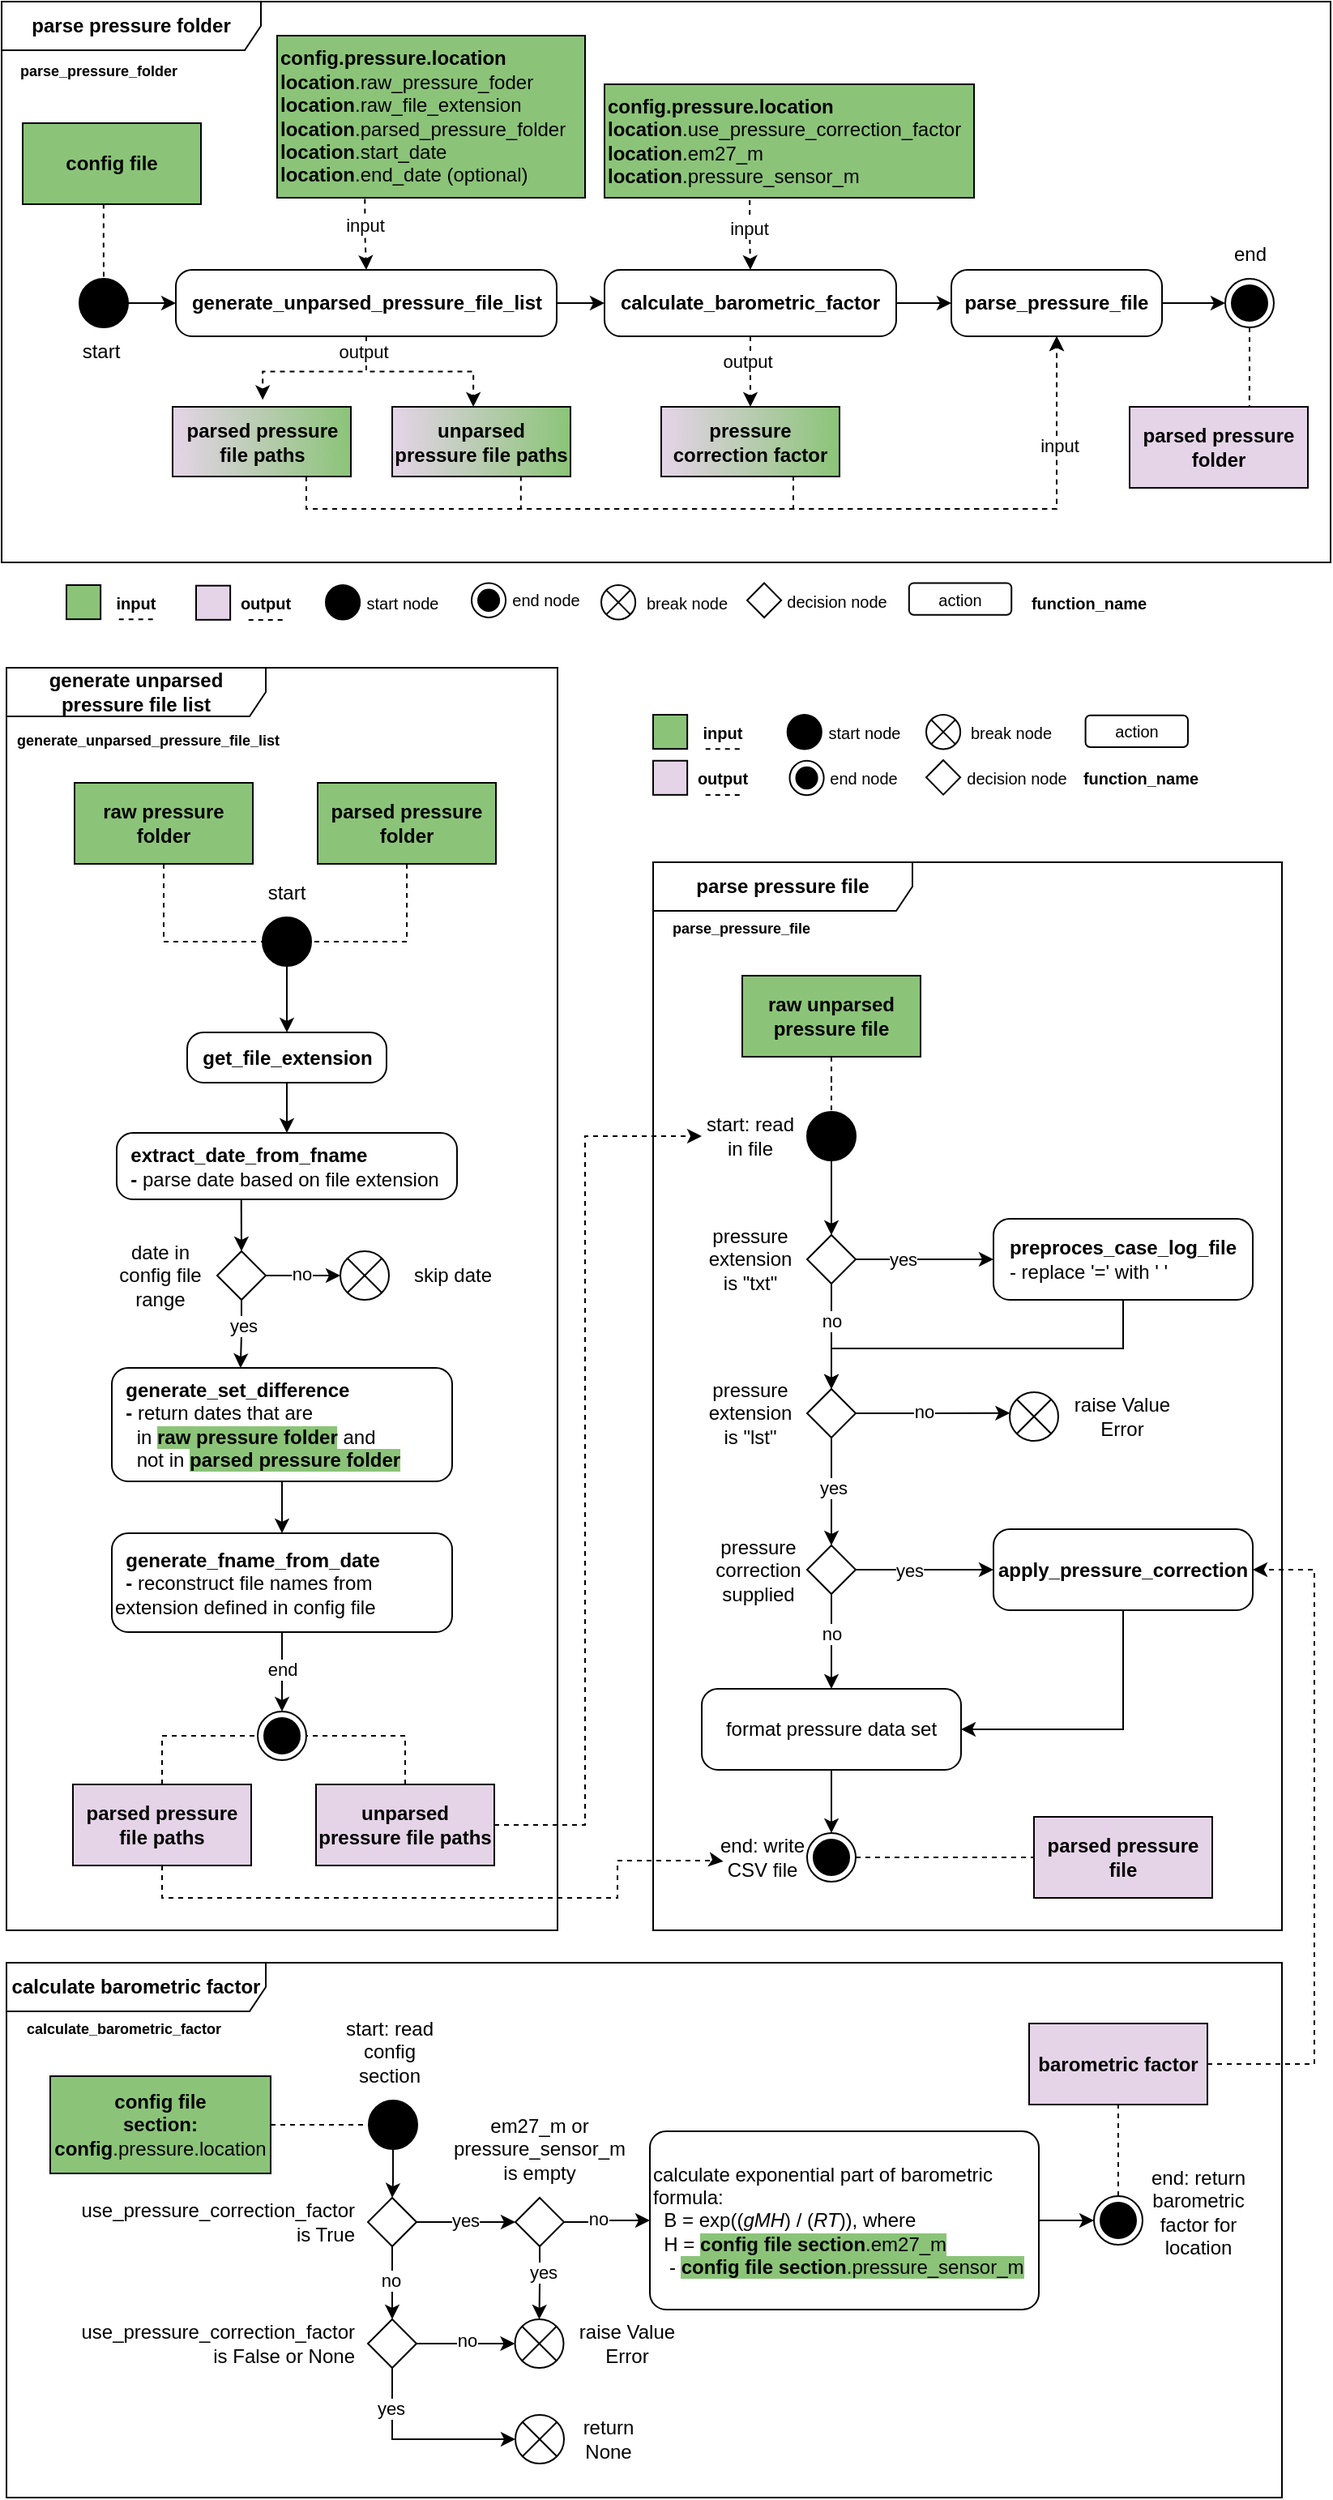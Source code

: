 <mxfile version="26.2.2">
  <diagram name="Page-1" id="kDYEAKsUjOAsDCR-wg7L">
    <mxGraphModel dx="1412" dy="3171" grid="1" gridSize="10" guides="1" tooltips="1" connect="1" arrows="1" fold="1" page="1" pageScale="1" pageWidth="827" pageHeight="1169" math="0" shadow="0">
      <root>
        <mxCell id="0" />
        <mxCell id="1" parent="0" />
        <mxCell id="fqJWR_jfEDpAS1yq1Xmd-133" value="&lt;b&gt;parse pressure file&lt;/b&gt;" style="shape=umlFrame;whiteSpace=wrap;html=1;pointerEvents=0;recursiveResize=0;container=1;collapsible=0;width=160;" parent="1" vertex="1">
          <mxGeometry x="402" y="-1049" width="388" height="659" as="geometry" />
        </mxCell>
        <mxCell id="fqJWR_jfEDpAS1yq1Xmd-188" value="" style="edgeStyle=orthogonalEdgeStyle;rounded=0;orthogonalLoop=1;jettySize=auto;html=1;dashed=1;endArrow=none;endFill=0;" parent="fqJWR_jfEDpAS1yq1Xmd-133" source="fqJWR_jfEDpAS1yq1Xmd-134" target="fqJWR_jfEDpAS1yq1Xmd-103" edge="1">
          <mxGeometry relative="1" as="geometry" />
        </mxCell>
        <mxCell id="fqJWR_jfEDpAS1yq1Xmd-134" value="&lt;b&gt;raw unparsed pressure file&lt;/b&gt;" style="html=1;whiteSpace=wrap;fillColor=#8BC478;" parent="fqJWR_jfEDpAS1yq1Xmd-133" vertex="1">
          <mxGeometry x="55" y="70" width="110" height="50" as="geometry" />
        </mxCell>
        <mxCell id="fqJWR_jfEDpAS1yq1Xmd-246" style="edgeStyle=orthogonalEdgeStyle;rounded=0;orthogonalLoop=1;jettySize=auto;html=1;exitX=0.5;exitY=1;exitDx=0;exitDy=0;entryX=0.5;entryY=0;entryDx=0;entryDy=0;" parent="fqJWR_jfEDpAS1yq1Xmd-133" source="fqJWR_jfEDpAS1yq1Xmd-110" target="fqJWR_jfEDpAS1yq1Xmd-117" edge="1">
          <mxGeometry relative="1" as="geometry">
            <Array as="points">
              <mxPoint x="290" y="300" />
              <mxPoint x="110" y="300" />
            </Array>
          </mxGeometry>
        </mxCell>
        <mxCell id="fqJWR_jfEDpAS1yq1Xmd-110" value="&lt;b&gt;preproces_case_log_file&lt;/b&gt;&lt;div style=&quot;text-align: left;&quot;&gt;- replace &#39;=&#39; with &#39; &#39;&lt;br&gt;&lt;/div&gt;" style="html=1;dashed=0;rounded=1;absoluteArcSize=1;arcSize=20;verticalAlign=middle;align=center;whiteSpace=wrap;" parent="fqJWR_jfEDpAS1yq1Xmd-133" vertex="1">
          <mxGeometry x="210" y="220" width="160" height="50" as="geometry" />
        </mxCell>
        <mxCell id="fqJWR_jfEDpAS1yq1Xmd-105" value="" style="edgeStyle=orthogonalEdgeStyle;rounded=0;orthogonalLoop=1;jettySize=auto;html=1;" parent="fqJWR_jfEDpAS1yq1Xmd-133" source="fqJWR_jfEDpAS1yq1Xmd-114" target="fqJWR_jfEDpAS1yq1Xmd-110" edge="1">
          <mxGeometry relative="1" as="geometry" />
        </mxCell>
        <mxCell id="fqJWR_jfEDpAS1yq1Xmd-106" value="yes" style="edgeLabel;html=1;align=center;verticalAlign=middle;resizable=0;points=[];" parent="fqJWR_jfEDpAS1yq1Xmd-105" vertex="1" connectable="0">
          <mxGeometry x="-0.333" relative="1" as="geometry">
            <mxPoint as="offset" />
          </mxGeometry>
        </mxCell>
        <mxCell id="fqJWR_jfEDpAS1yq1Xmd-107" value="" style="edgeStyle=orthogonalEdgeStyle;rounded=0;orthogonalLoop=1;jettySize=auto;html=1;entryX=0.5;entryY=0;entryDx=0;entryDy=0;exitX=0.5;exitY=1;exitDx=0;exitDy=0;" parent="fqJWR_jfEDpAS1yq1Xmd-133" source="fqJWR_jfEDpAS1yq1Xmd-114" target="fqJWR_jfEDpAS1yq1Xmd-117" edge="1">
          <mxGeometry relative="1" as="geometry">
            <Array as="points" />
          </mxGeometry>
        </mxCell>
        <mxCell id="fqJWR_jfEDpAS1yq1Xmd-108" value="no" style="edgeLabel;html=1;align=center;verticalAlign=middle;resizable=0;points=[];" parent="fqJWR_jfEDpAS1yq1Xmd-107" vertex="1" connectable="0">
          <mxGeometry x="0.083" relative="1" as="geometry">
            <mxPoint y="-12" as="offset" />
          </mxGeometry>
        </mxCell>
        <mxCell id="fqJWR_jfEDpAS1yq1Xmd-244" style="edgeStyle=orthogonalEdgeStyle;rounded=0;orthogonalLoop=1;jettySize=auto;html=1;entryX=1;entryY=0.5;entryDx=0;entryDy=0;exitX=0.5;exitY=1;exitDx=0;exitDy=0;" parent="fqJWR_jfEDpAS1yq1Xmd-133" source="fqJWR_jfEDpAS1yq1Xmd-124" target="fqJWR_jfEDpAS1yq1Xmd-131" edge="1">
          <mxGeometry relative="1" as="geometry" />
        </mxCell>
        <mxCell id="fqJWR_jfEDpAS1yq1Xmd-124" value="&lt;div style=&quot;text-align: left;&quot;&gt;&lt;b&gt;apply_pressure_correction&lt;/b&gt;&lt;/div&gt;" style="html=1;dashed=0;rounded=1;absoluteArcSize=1;arcSize=20;verticalAlign=middle;align=center;whiteSpace=wrap;" parent="fqJWR_jfEDpAS1yq1Xmd-133" vertex="1">
          <mxGeometry x="210" y="411.5" width="160" height="50" as="geometry" />
        </mxCell>
        <mxCell id="fqJWR_jfEDpAS1yq1Xmd-125" style="edgeStyle=orthogonalEdgeStyle;rounded=0;orthogonalLoop=1;jettySize=auto;html=1;" parent="fqJWR_jfEDpAS1yq1Xmd-133" source="fqJWR_jfEDpAS1yq1Xmd-129" target="fqJWR_jfEDpAS1yq1Xmd-124" edge="1">
          <mxGeometry relative="1" as="geometry" />
        </mxCell>
        <mxCell id="fqJWR_jfEDpAS1yq1Xmd-126" value="yes" style="edgeLabel;html=1;align=center;verticalAlign=middle;resizable=0;points=[];" parent="fqJWR_jfEDpAS1yq1Xmd-125" vertex="1" connectable="0">
          <mxGeometry x="-0.22" relative="1" as="geometry">
            <mxPoint as="offset" />
          </mxGeometry>
        </mxCell>
        <mxCell id="fqJWR_jfEDpAS1yq1Xmd-149" style="edgeStyle=orthogonalEdgeStyle;rounded=0;orthogonalLoop=1;jettySize=auto;html=1;entryX=0.5;entryY=0;entryDx=0;entryDy=0;" parent="fqJWR_jfEDpAS1yq1Xmd-133" source="fqJWR_jfEDpAS1yq1Xmd-103" target="fqJWR_jfEDpAS1yq1Xmd-114" edge="1">
          <mxGeometry relative="1" as="geometry" />
        </mxCell>
        <mxCell id="fqJWR_jfEDpAS1yq1Xmd-131" value="&lt;div style=&quot;text-align: left;&quot;&gt;&lt;span style=&quot;background-color: initial;&quot;&gt;format pressure data set&lt;/span&gt;&lt;/div&gt;" style="html=1;dashed=0;rounded=1;absoluteArcSize=1;arcSize=20;verticalAlign=middle;align=center;whiteSpace=wrap;" parent="fqJWR_jfEDpAS1yq1Xmd-133" vertex="1">
          <mxGeometry x="30" y="510" width="160" height="50" as="geometry" />
        </mxCell>
        <mxCell id="fqJWR_jfEDpAS1yq1Xmd-130" value="" style="edgeStyle=orthogonalEdgeStyle;rounded=0;orthogonalLoop=1;jettySize=auto;html=1;" parent="fqJWR_jfEDpAS1yq1Xmd-133" source="fqJWR_jfEDpAS1yq1Xmd-131" target="fqJWR_jfEDpAS1yq1Xmd-136" edge="1">
          <mxGeometry relative="1" as="geometry" />
        </mxCell>
        <mxCell id="fqJWR_jfEDpAS1yq1Xmd-132" value="" style="edgeStyle=orthogonalEdgeStyle;rounded=0;orthogonalLoop=1;jettySize=auto;html=1;exitX=0.5;exitY=1;exitDx=0;exitDy=0;" parent="fqJWR_jfEDpAS1yq1Xmd-133" source="fqJWR_jfEDpAS1yq1Xmd-129" target="fqJWR_jfEDpAS1yq1Xmd-131" edge="1">
          <mxGeometry relative="1" as="geometry" />
        </mxCell>
        <mxCell id="fqJWR_jfEDpAS1yq1Xmd-243" value="no" style="edgeLabel;html=1;align=center;verticalAlign=middle;resizable=0;points=[];" parent="fqJWR_jfEDpAS1yq1Xmd-132" vertex="1" connectable="0">
          <mxGeometry x="-0.179" relative="1" as="geometry">
            <mxPoint as="offset" />
          </mxGeometry>
        </mxCell>
        <mxCell id="fqJWR_jfEDpAS1yq1Xmd-111" value="" style="edgeStyle=orthogonalEdgeStyle;rounded=0;orthogonalLoop=1;jettySize=auto;html=1;entryX=0.006;entryY=0.429;entryDx=0;entryDy=0;entryPerimeter=0;" parent="fqJWR_jfEDpAS1yq1Xmd-133" source="fqJWR_jfEDpAS1yq1Xmd-117" target="fqJWR_jfEDpAS1yq1Xmd-120" edge="1">
          <mxGeometry relative="1" as="geometry" />
        </mxCell>
        <mxCell id="fqJWR_jfEDpAS1yq1Xmd-112" value="no" style="edgeLabel;html=1;align=center;verticalAlign=middle;resizable=0;points=[];" parent="fqJWR_jfEDpAS1yq1Xmd-111" vertex="1" connectable="0">
          <mxGeometry x="-0.125" y="1" relative="1" as="geometry">
            <mxPoint as="offset" />
          </mxGeometry>
        </mxCell>
        <mxCell id="fqJWR_jfEDpAS1yq1Xmd-151" value="" style="group" parent="fqJWR_jfEDpAS1yq1Xmd-133" vertex="1" connectable="0">
          <mxGeometry x="220" y="327" width="95" height="30" as="geometry" />
        </mxCell>
        <mxCell id="fqJWR_jfEDpAS1yq1Xmd-121" value="raise Value Error" style="text;html=1;align=center;verticalAlign=middle;whiteSpace=wrap;rounded=0;" parent="fqJWR_jfEDpAS1yq1Xmd-151" vertex="1">
          <mxGeometry x="37" width="65" height="30" as="geometry" />
        </mxCell>
        <mxCell id="fqJWR_jfEDpAS1yq1Xmd-120" value="" style="shape=sumEllipse;perimeter=ellipsePerimeter;html=1;backgroundOutline=1;" parent="fqJWR_jfEDpAS1yq1Xmd-151" vertex="1">
          <mxGeometry width="30" height="30" as="geometry" />
        </mxCell>
        <mxCell id="fqJWR_jfEDpAS1yq1Xmd-128" value="pressure correction supplied" style="text;html=1;align=center;verticalAlign=middle;whiteSpace=wrap;rounded=0;" parent="fqJWR_jfEDpAS1yq1Xmd-133" vertex="1">
          <mxGeometry x="40" y="399" width="50" height="75" as="geometry" />
        </mxCell>
        <mxCell id="fqJWR_jfEDpAS1yq1Xmd-129" value="" style="rhombus;" parent="fqJWR_jfEDpAS1yq1Xmd-133" vertex="1">
          <mxGeometry x="95" y="421.5" width="30" height="30" as="geometry" />
        </mxCell>
        <mxCell id="fqJWR_jfEDpAS1yq1Xmd-152" value="" style="edgeStyle=orthogonalEdgeStyle;rounded=0;orthogonalLoop=1;jettySize=auto;html=1;" parent="fqJWR_jfEDpAS1yq1Xmd-133" source="fqJWR_jfEDpAS1yq1Xmd-117" target="fqJWR_jfEDpAS1yq1Xmd-129" edge="1">
          <mxGeometry relative="1" as="geometry" />
        </mxCell>
        <mxCell id="fqJWR_jfEDpAS1yq1Xmd-153" value="yes" style="edgeLabel;html=1;align=center;verticalAlign=middle;resizable=0;points=[];" parent="fqJWR_jfEDpAS1yq1Xmd-152" vertex="1" connectable="0">
          <mxGeometry x="-0.082" y="1" relative="1" as="geometry">
            <mxPoint as="offset" />
          </mxGeometry>
        </mxCell>
        <mxCell id="fqJWR_jfEDpAS1yq1Xmd-154" value="" style="group" parent="fqJWR_jfEDpAS1yq1Xmd-133" vertex="1" connectable="0">
          <mxGeometry x="30" y="320" width="95" height="40" as="geometry" />
        </mxCell>
        <mxCell id="fqJWR_jfEDpAS1yq1Xmd-118" value="pressure extension is &quot;lst&quot;" style="text;html=1;align=center;verticalAlign=middle;whiteSpace=wrap;rounded=0;" parent="fqJWR_jfEDpAS1yq1Xmd-154" vertex="1">
          <mxGeometry width="60" height="40" as="geometry" />
        </mxCell>
        <mxCell id="fqJWR_jfEDpAS1yq1Xmd-117" value="" style="rhombus;" parent="fqJWR_jfEDpAS1yq1Xmd-154" vertex="1">
          <mxGeometry x="65" y="5" width="30" height="30" as="geometry" />
        </mxCell>
        <mxCell id="fqJWR_jfEDpAS1yq1Xmd-155" value="" style="group" parent="fqJWR_jfEDpAS1yq1Xmd-133" vertex="1" connectable="0">
          <mxGeometry x="30" y="225" width="95" height="40" as="geometry" />
        </mxCell>
        <mxCell id="fqJWR_jfEDpAS1yq1Xmd-115" value="pressure extension is &quot;txt&quot;" style="text;html=1;align=center;verticalAlign=middle;whiteSpace=wrap;rounded=0;" parent="fqJWR_jfEDpAS1yq1Xmd-155" vertex="1">
          <mxGeometry width="60" height="40" as="geometry" />
        </mxCell>
        <mxCell id="fqJWR_jfEDpAS1yq1Xmd-114" value="" style="rhombus;" parent="fqJWR_jfEDpAS1yq1Xmd-155" vertex="1">
          <mxGeometry x="65" y="5" width="30" height="30" as="geometry" />
        </mxCell>
        <mxCell id="fqJWR_jfEDpAS1yq1Xmd-156" value="" style="group" parent="fqJWR_jfEDpAS1yq1Xmd-133" vertex="1" connectable="0">
          <mxGeometry x="50" y="599" width="75" height="30" as="geometry" />
        </mxCell>
        <mxCell id="fqJWR_jfEDpAS1yq1Xmd-136" value="" style="ellipse;html=1;shape=endState;fillColor=strokeColor;" parent="fqJWR_jfEDpAS1yq1Xmd-156" vertex="1">
          <mxGeometry x="45" width="30" height="30" as="geometry" />
        </mxCell>
        <mxCell id="fqJWR_jfEDpAS1yq1Xmd-139" value="end: write CSV file" style="text;html=1;align=center;verticalAlign=middle;whiteSpace=wrap;rounded=0;" parent="fqJWR_jfEDpAS1yq1Xmd-156" vertex="1">
          <mxGeometry x="-10" width="55" height="30" as="geometry" />
        </mxCell>
        <mxCell id="fqJWR_jfEDpAS1yq1Xmd-158" value="" style="edgeStyle=orthogonalEdgeStyle;rounded=0;orthogonalLoop=1;jettySize=auto;html=1;endArrow=none;endFill=0;dashed=1;" parent="fqJWR_jfEDpAS1yq1Xmd-133" source="fqJWR_jfEDpAS1yq1Xmd-136" target="fqJWR_jfEDpAS1yq1Xmd-162" edge="1">
          <mxGeometry relative="1" as="geometry">
            <mxPoint x="235" y="614" as="targetPoint" />
          </mxGeometry>
        </mxCell>
        <mxCell id="fqJWR_jfEDpAS1yq1Xmd-162" value="parsed pressure file" style="html=1;whiteSpace=wrap;fillColor=#E5D4E8;fontStyle=1" parent="fqJWR_jfEDpAS1yq1Xmd-133" vertex="1">
          <mxGeometry x="235" y="589" width="110" height="50" as="geometry" />
        </mxCell>
        <mxCell id="fqJWR_jfEDpAS1yq1Xmd-166" value="" style="group" parent="fqJWR_jfEDpAS1yq1Xmd-133" vertex="1" connectable="0">
          <mxGeometry x="30" y="154" width="95" height="30" as="geometry" />
        </mxCell>
        <mxCell id="fqJWR_jfEDpAS1yq1Xmd-143" value="start: read in file" style="text;html=1;align=center;verticalAlign=middle;whiteSpace=wrap;rounded=0;" parent="fqJWR_jfEDpAS1yq1Xmd-166" vertex="1">
          <mxGeometry width="60" height="30" as="geometry" />
        </mxCell>
        <mxCell id="fqJWR_jfEDpAS1yq1Xmd-103" value="" style="ellipse;fillColor=strokeColor;html=1;" parent="fqJWR_jfEDpAS1yq1Xmd-166" vertex="1">
          <mxGeometry x="65" width="30" height="30" as="geometry" />
        </mxCell>
        <mxCell id="fqJWR_jfEDpAS1yq1Xmd-241" value="&lt;b&gt;&lt;font style=&quot;font-size: 9px;&quot;&gt;parse_pressure_file&lt;/font&gt;&lt;/b&gt;" style="text;html=1;align=center;verticalAlign=middle;whiteSpace=wrap;rounded=0;" parent="fqJWR_jfEDpAS1yq1Xmd-133" vertex="1">
          <mxGeometry y="29" width="109" height="21" as="geometry" />
        </mxCell>
        <mxCell id="fqJWR_jfEDpAS1yq1Xmd-159" value="&lt;span style=&quot;text-align: left;&quot;&gt;&lt;b&gt;generate unparsed pressure file list&lt;/b&gt;&lt;/span&gt;" style="shape=umlFrame;whiteSpace=wrap;html=1;pointerEvents=0;recursiveResize=0;container=1;collapsible=0;width=160;" parent="1" vertex="1">
          <mxGeometry x="3" y="-1169" width="340" height="779" as="geometry" />
        </mxCell>
        <mxCell id="fqJWR_jfEDpAS1yq1Xmd-88" style="edgeStyle=orthogonalEdgeStyle;rounded=0;orthogonalLoop=1;jettySize=auto;html=1;entryX=0;entryY=0.5;entryDx=0;entryDy=0;endArrow=none;endFill=0;dashed=1;exitX=0.5;exitY=1;exitDx=0;exitDy=0;" parent="fqJWR_jfEDpAS1yq1Xmd-159" source="fqJWR_jfEDpAS1yq1Xmd-67" target="fqJWR_jfEDpAS1yq1Xmd-85" edge="1">
          <mxGeometry relative="1" as="geometry" />
        </mxCell>
        <mxCell id="fqJWR_jfEDpAS1yq1Xmd-67" value="&lt;b&gt;raw pressure folder&lt;/b&gt;" style="html=1;whiteSpace=wrap;fillColor=#8BC478;" parent="fqJWR_jfEDpAS1yq1Xmd-159" vertex="1">
          <mxGeometry x="42" y="71" width="110" height="50" as="geometry" />
        </mxCell>
        <mxCell id="fqJWR_jfEDpAS1yq1Xmd-96" value="" style="edgeStyle=orthogonalEdgeStyle;rounded=0;orthogonalLoop=1;jettySize=auto;html=1;entryX=0.5;entryY=0;entryDx=0;entryDy=0;" parent="fqJWR_jfEDpAS1yq1Xmd-159" source="fqJWR_jfEDpAS1yq1Xmd-85" target="fqJWR_jfEDpAS1yq1Xmd-172" edge="1">
          <mxGeometry relative="1" as="geometry">
            <mxPoint x="170" y="190" as="targetPoint" />
          </mxGeometry>
        </mxCell>
        <mxCell id="fqJWR_jfEDpAS1yq1Xmd-89" style="edgeStyle=orthogonalEdgeStyle;rounded=0;orthogonalLoop=1;jettySize=auto;html=1;entryX=1;entryY=0.5;entryDx=0;entryDy=0;exitX=0.5;exitY=1;exitDx=0;exitDy=0;dashed=1;endArrow=none;endFill=0;" parent="fqJWR_jfEDpAS1yq1Xmd-159" source="fqJWR_jfEDpAS1yq1Xmd-87" target="fqJWR_jfEDpAS1yq1Xmd-85" edge="1">
          <mxGeometry relative="1" as="geometry" />
        </mxCell>
        <mxCell id="fqJWR_jfEDpAS1yq1Xmd-87" value="&lt;b&gt;parsed pressure folder&lt;/b&gt;" style="html=1;whiteSpace=wrap;fillColor=#8BC478;" parent="fqJWR_jfEDpAS1yq1Xmd-159" vertex="1">
          <mxGeometry x="192" y="71" width="110" height="50" as="geometry" />
        </mxCell>
        <mxCell id="fqJWR_jfEDpAS1yq1Xmd-93" value="" style="ellipse;html=1;shape=endState;fillColor=strokeColor;" parent="fqJWR_jfEDpAS1yq1Xmd-159" vertex="1">
          <mxGeometry x="155" y="644" width="30" height="30" as="geometry" />
        </mxCell>
        <mxCell id="fqJWR_jfEDpAS1yq1Xmd-98" value="&lt;b&gt;parsed pressure file paths&lt;/b&gt;" style="html=1;whiteSpace=wrap;fillColor=#E5D4E8;" parent="fqJWR_jfEDpAS1yq1Xmd-159" vertex="1">
          <mxGeometry x="41" y="689" width="110" height="50" as="geometry" />
        </mxCell>
        <mxCell id="fqJWR_jfEDpAS1yq1Xmd-99" value="unparsed pressure file paths" style="html=1;whiteSpace=wrap;fillColor=#E5D4E8;fontStyle=1" parent="fqJWR_jfEDpAS1yq1Xmd-159" vertex="1">
          <mxGeometry x="191" y="689" width="110" height="50" as="geometry" />
        </mxCell>
        <mxCell id="fqJWR_jfEDpAS1yq1Xmd-100" style="edgeStyle=orthogonalEdgeStyle;rounded=0;orthogonalLoop=1;jettySize=auto;html=1;entryX=1;entryY=0.5;entryDx=0;entryDy=0;exitX=0.5;exitY=0;exitDx=0;exitDy=0;dashed=1;endArrow=none;endFill=0;" parent="fqJWR_jfEDpAS1yq1Xmd-159" source="fqJWR_jfEDpAS1yq1Xmd-99" target="fqJWR_jfEDpAS1yq1Xmd-93" edge="1">
          <mxGeometry relative="1" as="geometry">
            <mxPoint x="177" y="499" as="targetPoint" />
          </mxGeometry>
        </mxCell>
        <mxCell id="fqJWR_jfEDpAS1yq1Xmd-101" style="edgeStyle=orthogonalEdgeStyle;rounded=0;orthogonalLoop=1;jettySize=auto;html=1;entryX=0;entryY=0.5;entryDx=0;entryDy=0;endArrow=none;endFill=0;dashed=1;exitX=0.5;exitY=0;exitDx=0;exitDy=0;" parent="fqJWR_jfEDpAS1yq1Xmd-159" source="fqJWR_jfEDpAS1yq1Xmd-98" target="fqJWR_jfEDpAS1yq1Xmd-93" edge="1">
          <mxGeometry relative="1" as="geometry">
            <mxPoint x="147" y="499" as="targetPoint" />
          </mxGeometry>
        </mxCell>
        <mxCell id="fqJWR_jfEDpAS1yq1Xmd-171" value="" style="edgeStyle=orthogonalEdgeStyle;rounded=0;orthogonalLoop=1;jettySize=auto;html=1;entryX=0.5;entryY=0;entryDx=0;entryDy=0;exitX=0.5;exitY=1;exitDx=0;exitDy=0;" parent="fqJWR_jfEDpAS1yq1Xmd-159" source="fqJWR_jfEDpAS1yq1Xmd-182" target="fqJWR_jfEDpAS1yq1Xmd-93" edge="1">
          <mxGeometry relative="1" as="geometry">
            <mxPoint x="170" y="600" as="sourcePoint" />
            <mxPoint x="170" y="-620" as="targetPoint" />
          </mxGeometry>
        </mxCell>
        <mxCell id="fqJWR_jfEDpAS1yq1Xmd-179" value="end" style="edgeLabel;html=1;align=center;verticalAlign=middle;resizable=0;points=[];" parent="fqJWR_jfEDpAS1yq1Xmd-171" vertex="1" connectable="0">
          <mxGeometry x="0.258" relative="1" as="geometry">
            <mxPoint y="-8" as="offset" />
          </mxGeometry>
        </mxCell>
        <mxCell id="fqJWR_jfEDpAS1yq1Xmd-190" value="" style="edgeStyle=orthogonalEdgeStyle;rounded=0;orthogonalLoop=1;jettySize=auto;html=1;entryX=0.5;entryY=0;entryDx=0;entryDy=0;" parent="fqJWR_jfEDpAS1yq1Xmd-159" source="fqJWR_jfEDpAS1yq1Xmd-172" target="fqJWR_jfEDpAS1yq1Xmd-173" edge="1">
          <mxGeometry relative="1" as="geometry" />
        </mxCell>
        <mxCell id="fqJWR_jfEDpAS1yq1Xmd-172" value="&lt;b&gt;get_file_extension&lt;/b&gt;" style="html=1;dashed=0;rounded=1;absoluteArcSize=1;arcSize=20;verticalAlign=middle;align=center;whiteSpace=wrap;" parent="fqJWR_jfEDpAS1yq1Xmd-159" vertex="1">
          <mxGeometry x="111.5" y="225" width="123" height="31" as="geometry" />
        </mxCell>
        <mxCell id="fqJWR_jfEDpAS1yq1Xmd-191" style="edgeStyle=orthogonalEdgeStyle;rounded=0;orthogonalLoop=1;jettySize=auto;html=1;entryX=0.5;entryY=0;entryDx=0;entryDy=0;exitX=0.366;exitY=1.005;exitDx=0;exitDy=0;exitPerimeter=0;" parent="fqJWR_jfEDpAS1yq1Xmd-159" source="fqJWR_jfEDpAS1yq1Xmd-173" target="fqJWR_jfEDpAS1yq1Xmd-176" edge="1">
          <mxGeometry relative="1" as="geometry" />
        </mxCell>
        <mxCell id="fqJWR_jfEDpAS1yq1Xmd-173" value="&lt;b&gt;&amp;nbsp; extract_date_from_fname&lt;/b&gt;&lt;div&gt;&lt;div style=&quot;&quot;&gt;&lt;b&gt;&amp;nbsp; -&amp;nbsp;&lt;/b&gt;parse date based on file extension&lt;/div&gt;&lt;/div&gt;" style="html=1;dashed=0;rounded=1;absoluteArcSize=1;arcSize=20;verticalAlign=middle;align=left;whiteSpace=wrap;" parent="fqJWR_jfEDpAS1yq1Xmd-159" vertex="1">
          <mxGeometry x="68" y="287" width="210" height="41" as="geometry" />
        </mxCell>
        <mxCell id="fqJWR_jfEDpAS1yq1Xmd-174" value="" style="group" parent="fqJWR_jfEDpAS1yq1Xmd-159" vertex="1" connectable="0">
          <mxGeometry x="65" y="355" width="95" height="40" as="geometry" />
        </mxCell>
        <mxCell id="fqJWR_jfEDpAS1yq1Xmd-175" value="date in config file range" style="text;html=1;align=center;verticalAlign=middle;whiteSpace=wrap;rounded=0;" parent="fqJWR_jfEDpAS1yq1Xmd-174" vertex="1">
          <mxGeometry width="60" height="40" as="geometry" />
        </mxCell>
        <mxCell id="fqJWR_jfEDpAS1yq1Xmd-176" value="" style="rhombus;" parent="fqJWR_jfEDpAS1yq1Xmd-174" vertex="1">
          <mxGeometry x="65" y="5" width="30" height="30" as="geometry" />
        </mxCell>
        <mxCell id="fqJWR_jfEDpAS1yq1Xmd-197" style="edgeStyle=orthogonalEdgeStyle;rounded=0;orthogonalLoop=1;jettySize=auto;html=1;entryX=0.5;entryY=0;entryDx=0;entryDy=0;" parent="fqJWR_jfEDpAS1yq1Xmd-159" source="fqJWR_jfEDpAS1yq1Xmd-180" target="fqJWR_jfEDpAS1yq1Xmd-182" edge="1">
          <mxGeometry relative="1" as="geometry" />
        </mxCell>
        <mxCell id="fqJWR_jfEDpAS1yq1Xmd-180" value="&lt;b&gt;&amp;nbsp; generate_set_difference&lt;/b&gt;&lt;div&gt;&lt;div style=&quot;&quot;&gt;&lt;b&gt;&amp;nbsp; -&amp;nbsp;&lt;/b&gt;return dates that are&amp;nbsp;&lt;/div&gt;&lt;div style=&quot;&quot;&gt;&amp;nbsp; &amp;nbsp; in &lt;b&gt;&lt;span style=&quot;background-color: rgb(139, 196, 120);&quot;&gt;raw pressure folder&lt;/span&gt;&amp;nbsp;&lt;/b&gt;and&amp;nbsp;&lt;/div&gt;&lt;div style=&quot;&quot;&gt;&amp;nbsp; &amp;nbsp; not in &lt;span&gt;&lt;b style=&quot;&quot;&gt;&lt;span style=&quot;background-color: rgb(139, 196, 120);&quot;&gt;parsed pressure folde&lt;/span&gt;&lt;span style=&quot;background-color: rgb(139, 196, 120);&quot;&gt;r&lt;/span&gt;&lt;/b&gt;&lt;/span&gt;&lt;/div&gt;&lt;/div&gt;" style="html=1;dashed=0;rounded=1;absoluteArcSize=1;arcSize=20;verticalAlign=middle;align=left;whiteSpace=wrap;" parent="fqJWR_jfEDpAS1yq1Xmd-159" vertex="1">
          <mxGeometry x="65" y="432" width="210" height="70" as="geometry" />
        </mxCell>
        <mxCell id="fqJWR_jfEDpAS1yq1Xmd-182" value="&lt;b&gt;&amp;nbsp; generate_fname_from_date&lt;/b&gt;&lt;div&gt;&lt;div style=&quot;&quot;&gt;&lt;b&gt;&amp;nbsp; -&amp;nbsp;&lt;/b&gt;reconstruct file names from extension defined in config file&lt;/div&gt;&lt;/div&gt;" style="html=1;dashed=0;rounded=1;absoluteArcSize=1;arcSize=20;verticalAlign=middle;align=left;whiteSpace=wrap;" parent="fqJWR_jfEDpAS1yq1Xmd-159" vertex="1">
          <mxGeometry x="65" y="534" width="210" height="61" as="geometry" />
        </mxCell>
        <mxCell id="fqJWR_jfEDpAS1yq1Xmd-183" value="" style="group" parent="fqJWR_jfEDpAS1yq1Xmd-159" vertex="1" connectable="0">
          <mxGeometry x="206" y="360" width="95" height="30" as="geometry" />
        </mxCell>
        <mxCell id="fqJWR_jfEDpAS1yq1Xmd-184" value="skip date" style="text;html=1;align=center;verticalAlign=middle;whiteSpace=wrap;rounded=0;" parent="fqJWR_jfEDpAS1yq1Xmd-183" vertex="1">
          <mxGeometry x="37" width="65" height="30" as="geometry" />
        </mxCell>
        <mxCell id="fqJWR_jfEDpAS1yq1Xmd-185" value="" style="shape=sumEllipse;perimeter=ellipsePerimeter;html=1;backgroundOutline=1;" parent="fqJWR_jfEDpAS1yq1Xmd-183" vertex="1">
          <mxGeometry width="30" height="30" as="geometry" />
        </mxCell>
        <mxCell id="fqJWR_jfEDpAS1yq1Xmd-186" value="" style="group" parent="fqJWR_jfEDpAS1yq1Xmd-159" vertex="1" connectable="0">
          <mxGeometry x="143" y="124" width="60" height="60" as="geometry" />
        </mxCell>
        <mxCell id="fqJWR_jfEDpAS1yq1Xmd-85" value="" style="ellipse;fillColor=strokeColor;html=1;" parent="fqJWR_jfEDpAS1yq1Xmd-186" vertex="1">
          <mxGeometry x="15" y="30" width="30" height="30" as="geometry" />
        </mxCell>
        <mxCell id="fqJWR_jfEDpAS1yq1Xmd-94" value="start" style="text;html=1;align=center;verticalAlign=middle;whiteSpace=wrap;rounded=0;" parent="fqJWR_jfEDpAS1yq1Xmd-186" vertex="1">
          <mxGeometry width="60" height="30" as="geometry" />
        </mxCell>
        <mxCell id="fqJWR_jfEDpAS1yq1Xmd-193" value="" style="edgeStyle=orthogonalEdgeStyle;rounded=0;orthogonalLoop=1;jettySize=auto;html=1;" parent="fqJWR_jfEDpAS1yq1Xmd-159" source="fqJWR_jfEDpAS1yq1Xmd-176" target="fqJWR_jfEDpAS1yq1Xmd-185" edge="1">
          <mxGeometry relative="1" as="geometry" />
        </mxCell>
        <mxCell id="fqJWR_jfEDpAS1yq1Xmd-194" value="no" style="edgeLabel;html=1;align=center;verticalAlign=middle;resizable=0;points=[];" parent="fqJWR_jfEDpAS1yq1Xmd-193" vertex="1" connectable="0">
          <mxGeometry x="-0.043" y="1" relative="1" as="geometry">
            <mxPoint as="offset" />
          </mxGeometry>
        </mxCell>
        <mxCell id="fqJWR_jfEDpAS1yq1Xmd-195" style="edgeStyle=orthogonalEdgeStyle;rounded=0;orthogonalLoop=1;jettySize=auto;html=1;exitX=0.5;exitY=1;exitDx=0;exitDy=0;entryX=0.378;entryY=0.001;entryDx=0;entryDy=0;entryPerimeter=0;" parent="fqJWR_jfEDpAS1yq1Xmd-159" source="fqJWR_jfEDpAS1yq1Xmd-176" target="fqJWR_jfEDpAS1yq1Xmd-180" edge="1">
          <mxGeometry relative="1" as="geometry" />
        </mxCell>
        <mxCell id="fqJWR_jfEDpAS1yq1Xmd-196" value="yes" style="edgeLabel;html=1;align=center;verticalAlign=middle;resizable=0;points=[];" parent="fqJWR_jfEDpAS1yq1Xmd-195" vertex="1" connectable="0">
          <mxGeometry x="-0.284" y="1" relative="1" as="geometry">
            <mxPoint as="offset" />
          </mxGeometry>
        </mxCell>
        <mxCell id="fqJWR_jfEDpAS1yq1Xmd-240" value="&lt;b&gt;&lt;font style=&quot;font-size: 9px;&quot;&gt;generate_unparsed_pressure_file_list&lt;/font&gt;&lt;/b&gt;" style="text;html=1;align=center;verticalAlign=middle;whiteSpace=wrap;rounded=0;" parent="fqJWR_jfEDpAS1yq1Xmd-159" vertex="1">
          <mxGeometry y="29" width="175" height="30" as="geometry" />
        </mxCell>
        <mxCell id="fqJWR_jfEDpAS1yq1Xmd-160" style="edgeStyle=orthogonalEdgeStyle;rounded=0;orthogonalLoop=1;jettySize=auto;html=1;dashed=1;fillColor=#0050ef;strokeColor=#000000;" parent="1" source="fqJWR_jfEDpAS1yq1Xmd-99" target="fqJWR_jfEDpAS1yq1Xmd-143" edge="1">
          <mxGeometry relative="1" as="geometry">
            <mxPoint x="430" y="-900" as="targetPoint" />
            <Array as="points">
              <mxPoint x="360" y="-455" />
              <mxPoint x="360" y="-880" />
            </Array>
          </mxGeometry>
        </mxCell>
        <mxCell id="fqJWR_jfEDpAS1yq1Xmd-161" style="edgeStyle=orthogonalEdgeStyle;rounded=0;orthogonalLoop=1;jettySize=auto;html=1;exitX=0.5;exitY=1;exitDx=0;exitDy=0;dashed=1;fillColor=#0050ef;strokeColor=#000000;entryX=0.061;entryY=0.583;entryDx=0;entryDy=0;entryPerimeter=0;" parent="1" source="fqJWR_jfEDpAS1yq1Xmd-98" target="fqJWR_jfEDpAS1yq1Xmd-139" edge="1">
          <mxGeometry relative="1" as="geometry">
            <Array as="points">
              <mxPoint x="99" y="-410" />
              <mxPoint x="380" y="-410" />
              <mxPoint x="380" y="-433" />
              <mxPoint x="442" y="-433" />
            </Array>
          </mxGeometry>
        </mxCell>
        <mxCell id="fqJWR_jfEDpAS1yq1Xmd-164" value="&lt;b&gt;calculate barometric factor&lt;/b&gt;" style="shape=umlFrame;whiteSpace=wrap;html=1;pointerEvents=0;recursiveResize=0;container=1;collapsible=0;width=160;align=center;" parent="1" vertex="1">
          <mxGeometry x="3" y="-370" width="787" height="330" as="geometry" />
        </mxCell>
        <mxCell id="fqJWR_jfEDpAS1yq1Xmd-247" style="edgeStyle=orthogonalEdgeStyle;rounded=0;orthogonalLoop=1;jettySize=auto;html=1;endArrow=none;endFill=0;dashed=1;" parent="fqJWR_jfEDpAS1yq1Xmd-164" source="fqJWR_jfEDpAS1yq1Xmd-165" target="fqJWR_jfEDpAS1yq1Xmd-170" edge="1">
          <mxGeometry relative="1" as="geometry" />
        </mxCell>
        <mxCell id="fqJWR_jfEDpAS1yq1Xmd-165" value="config file&lt;div&gt;section:&lt;div&gt;config&lt;span style=&quot;font-weight: normal;&quot;&gt;.pressure.location&lt;/span&gt;&lt;/div&gt;&lt;/div&gt;" style="html=1;whiteSpace=wrap;fillColor=#8BC478;fontStyle=1" parent="fqJWR_jfEDpAS1yq1Xmd-164" vertex="1">
          <mxGeometry x="27" y="70" width="136" height="60" as="geometry" />
        </mxCell>
        <mxCell id="fqJWR_jfEDpAS1yq1Xmd-242" value="&lt;b&gt;&lt;font style=&quot;font-size: 9px;&quot;&gt;calculate_barometric_factor&lt;/font&gt;&lt;/b&gt;" style="text;html=1;align=center;verticalAlign=middle;whiteSpace=wrap;rounded=0;" parent="fqJWR_jfEDpAS1yq1Xmd-164" vertex="1">
          <mxGeometry y="30" width="144.5" height="20" as="geometry" />
        </mxCell>
        <mxCell id="fqJWR_jfEDpAS1yq1Xmd-261" style="edgeStyle=orthogonalEdgeStyle;rounded=0;orthogonalLoop=1;jettySize=auto;html=1;entryX=0.5;entryY=0;entryDx=0;entryDy=0;" parent="fqJWR_jfEDpAS1yq1Xmd-164" source="fqJWR_jfEDpAS1yq1Xmd-249" target="fqJWR_jfEDpAS1yq1Xmd-259" edge="1">
          <mxGeometry relative="1" as="geometry" />
        </mxCell>
        <mxCell id="fqJWR_jfEDpAS1yq1Xmd-263" value="no" style="edgeLabel;html=1;align=center;verticalAlign=middle;resizable=0;points=[];" parent="fqJWR_jfEDpAS1yq1Xmd-261" vertex="1" connectable="0">
          <mxGeometry x="0.28" y="-1" relative="1" as="geometry">
            <mxPoint y="-8" as="offset" />
          </mxGeometry>
        </mxCell>
        <mxCell id="fqJWR_jfEDpAS1yq1Xmd-273" style="edgeStyle=orthogonalEdgeStyle;rounded=0;orthogonalLoop=1;jettySize=auto;html=1;entryX=0;entryY=0.5;entryDx=0;entryDy=0;" parent="fqJWR_jfEDpAS1yq1Xmd-164" source="fqJWR_jfEDpAS1yq1Xmd-249" target="fqJWR_jfEDpAS1yq1Xmd-271" edge="1">
          <mxGeometry relative="1" as="geometry" />
        </mxCell>
        <mxCell id="fqJWR_jfEDpAS1yq1Xmd-274" value="yes" style="edgeLabel;html=1;align=center;verticalAlign=middle;resizable=0;points=[];" parent="fqJWR_jfEDpAS1yq1Xmd-273" vertex="1" connectable="0">
          <mxGeometry x="-0.01" y="1" relative="1" as="geometry">
            <mxPoint as="offset" />
          </mxGeometry>
        </mxCell>
        <mxCell id="fqJWR_jfEDpAS1yq1Xmd-288" style="edgeStyle=orthogonalEdgeStyle;rounded=0;orthogonalLoop=1;jettySize=auto;html=1;entryX=0;entryY=0.5;entryDx=0;entryDy=0;" parent="fqJWR_jfEDpAS1yq1Xmd-164" source="fqJWR_jfEDpAS1yq1Xmd-256" target="fqJWR_jfEDpAS1yq1Xmd-283" edge="1">
          <mxGeometry relative="1" as="geometry" />
        </mxCell>
        <mxCell id="fqJWR_jfEDpAS1yq1Xmd-256" value="&lt;div style=&quot;&quot;&gt;calculate exponential part of barometric formula:&lt;/div&gt;&lt;div style=&quot;&quot;&gt;&amp;nbsp; B = exp((&lt;i&gt;gMH&lt;/i&gt;)&amp;nbsp;/ (&lt;i&gt;RT&lt;/i&gt;)), where&lt;/div&gt;&lt;div style=&quot;&quot;&gt;&amp;nbsp; H = &lt;span style=&quot;background-color: rgb(139, 196, 120);&quot;&gt;&lt;b style=&quot;&quot;&gt;config file section&lt;/b&gt;.em27_m&lt;/span&gt;&lt;/div&gt;&lt;div style=&quot;&quot;&gt;&amp;nbsp; &amp;nbsp;- &lt;span style=&quot;background-color: rgb(139, 196, 120);&quot;&gt;&lt;b style=&quot;&quot;&gt;config file section&lt;/b&gt;.pressure_sensor_m&lt;/span&gt;&lt;/div&gt;" style="html=1;dashed=0;rounded=1;absoluteArcSize=1;arcSize=20;verticalAlign=middle;align=left;whiteSpace=wrap;" parent="fqJWR_jfEDpAS1yq1Xmd-164" vertex="1">
          <mxGeometry x="397" y="104" width="240" height="110" as="geometry" />
        </mxCell>
        <mxCell id="fqJWR_jfEDpAS1yq1Xmd-258" value="" style="group" parent="fqJWR_jfEDpAS1yq1Xmd-164" vertex="1" connectable="0">
          <mxGeometry x="203.5" y="28" width="65" height="85" as="geometry" />
        </mxCell>
        <mxCell id="fqJWR_jfEDpAS1yq1Xmd-169" value="start: read config section" style="text;html=1;align=center;verticalAlign=middle;whiteSpace=wrap;rounded=0;" parent="fqJWR_jfEDpAS1yq1Xmd-258" vertex="1">
          <mxGeometry y="2" width="65" height="50" as="geometry" />
        </mxCell>
        <mxCell id="fqJWR_jfEDpAS1yq1Xmd-170" value="" style="ellipse;fillColor=strokeColor;html=1;" parent="fqJWR_jfEDpAS1yq1Xmd-258" vertex="1">
          <mxGeometry x="20" y="57" width="30" height="30" as="geometry" />
        </mxCell>
        <mxCell id="fqJWR_jfEDpAS1yq1Xmd-266" style="edgeStyle=orthogonalEdgeStyle;rounded=0;orthogonalLoop=1;jettySize=auto;html=1;entryX=0;entryY=0.5;entryDx=0;entryDy=0;" parent="fqJWR_jfEDpAS1yq1Xmd-164" source="fqJWR_jfEDpAS1yq1Xmd-259" target="fqJWR_jfEDpAS1yq1Xmd-264" edge="1">
          <mxGeometry relative="1" as="geometry" />
        </mxCell>
        <mxCell id="fqJWR_jfEDpAS1yq1Xmd-267" value="no" style="edgeLabel;html=1;align=center;verticalAlign=middle;resizable=0;points=[];" parent="fqJWR_jfEDpAS1yq1Xmd-266" vertex="1" connectable="0">
          <mxGeometry x="0.3" relative="1" as="geometry">
            <mxPoint x="-9" y="-2" as="offset" />
          </mxGeometry>
        </mxCell>
        <mxCell id="fqJWR_jfEDpAS1yq1Xmd-270" style="edgeStyle=orthogonalEdgeStyle;rounded=0;orthogonalLoop=1;jettySize=auto;html=1;exitX=0.5;exitY=1;exitDx=0;exitDy=0;entryX=0;entryY=0.5;entryDx=0;entryDy=0;" parent="fqJWR_jfEDpAS1yq1Xmd-164" source="fqJWR_jfEDpAS1yq1Xmd-259" target="fqJWR_jfEDpAS1yq1Xmd-251" edge="1">
          <mxGeometry relative="1" as="geometry" />
        </mxCell>
        <mxCell id="fqJWR_jfEDpAS1yq1Xmd-275" value="yes" style="edgeLabel;html=1;align=center;verticalAlign=middle;resizable=0;points=[];" parent="fqJWR_jfEDpAS1yq1Xmd-270" vertex="1" connectable="0">
          <mxGeometry x="-0.33" y="-3" relative="1" as="geometry">
            <mxPoint x="2" y="-15" as="offset" />
          </mxGeometry>
        </mxCell>
        <mxCell id="fqJWR_jfEDpAS1yq1Xmd-260" style="edgeStyle=orthogonalEdgeStyle;rounded=0;orthogonalLoop=1;jettySize=auto;html=1;entryX=0.5;entryY=0;entryDx=0;entryDy=0;" parent="fqJWR_jfEDpAS1yq1Xmd-164" source="fqJWR_jfEDpAS1yq1Xmd-170" target="fqJWR_jfEDpAS1yq1Xmd-249" edge="1">
          <mxGeometry relative="1" as="geometry" />
        </mxCell>
        <mxCell id="fqJWR_jfEDpAS1yq1Xmd-278" style="edgeStyle=orthogonalEdgeStyle;rounded=0;orthogonalLoop=1;jettySize=auto;html=1;entryX=0.5;entryY=0;entryDx=0;entryDy=0;" parent="fqJWR_jfEDpAS1yq1Xmd-164" source="fqJWR_jfEDpAS1yq1Xmd-271" target="fqJWR_jfEDpAS1yq1Xmd-264" edge="1">
          <mxGeometry relative="1" as="geometry" />
        </mxCell>
        <mxCell id="fqJWR_jfEDpAS1yq1Xmd-279" value="yes" style="edgeLabel;html=1;align=center;verticalAlign=middle;resizable=0;points=[];" parent="fqJWR_jfEDpAS1yq1Xmd-278" vertex="1" connectable="0">
          <mxGeometry x="-0.296" y="2" relative="1" as="geometry">
            <mxPoint as="offset" />
          </mxGeometry>
        </mxCell>
        <mxCell id="fqJWR_jfEDpAS1yq1Xmd-280" style="edgeStyle=orthogonalEdgeStyle;rounded=0;orthogonalLoop=1;jettySize=auto;html=1;exitX=1;exitY=0.5;exitDx=0;exitDy=0;entryX=0;entryY=0.5;entryDx=0;entryDy=0;" parent="fqJWR_jfEDpAS1yq1Xmd-164" source="fqJWR_jfEDpAS1yq1Xmd-271" target="fqJWR_jfEDpAS1yq1Xmd-256" edge="1">
          <mxGeometry relative="1" as="geometry" />
        </mxCell>
        <mxCell id="fqJWR_jfEDpAS1yq1Xmd-281" value="no" style="edgeLabel;html=1;align=center;verticalAlign=middle;resizable=0;points=[];" parent="fqJWR_jfEDpAS1yq1Xmd-280" vertex="1" connectable="0">
          <mxGeometry x="-0.233" y="2" relative="1" as="geometry">
            <mxPoint as="offset" />
          </mxGeometry>
        </mxCell>
        <mxCell id="fqJWR_jfEDpAS1yq1Xmd-277" value="" style="group" parent="fqJWR_jfEDpAS1yq1Xmd-164" vertex="1" connectable="0">
          <mxGeometry x="313.75" y="215" width="101.5" height="40" as="geometry" />
        </mxCell>
        <mxCell id="fqJWR_jfEDpAS1yq1Xmd-265" value="raise Value Error" style="text;html=1;align=center;verticalAlign=middle;whiteSpace=wrap;rounded=0;" parent="fqJWR_jfEDpAS1yq1Xmd-277" vertex="1">
          <mxGeometry x="36" width="65.5" height="40" as="geometry" />
        </mxCell>
        <mxCell id="fqJWR_jfEDpAS1yq1Xmd-264" value="" style="shape=sumEllipse;perimeter=ellipsePerimeter;html=1;backgroundOutline=1;" parent="fqJWR_jfEDpAS1yq1Xmd-277" vertex="1">
          <mxGeometry y="5" width="30" height="30" as="geometry" />
        </mxCell>
        <mxCell id="fqJWR_jfEDpAS1yq1Xmd-289" style="edgeStyle=orthogonalEdgeStyle;rounded=0;orthogonalLoop=1;jettySize=auto;html=1;endArrow=none;endFill=0;dashed=1;" parent="fqJWR_jfEDpAS1yq1Xmd-164" source="fqJWR_jfEDpAS1yq1Xmd-283" target="fqJWR_jfEDpAS1yq1Xmd-285" edge="1">
          <mxGeometry relative="1" as="geometry" />
        </mxCell>
        <mxCell id="fqJWR_jfEDpAS1yq1Xmd-285" value="&lt;b&gt;barometric factor&lt;/b&gt;" style="html=1;whiteSpace=wrap;fillColor=#E5D4E8;" parent="fqJWR_jfEDpAS1yq1Xmd-164" vertex="1">
          <mxGeometry x="631" y="37.5" width="110" height="50" as="geometry" />
        </mxCell>
        <mxCell id="fqJWR_jfEDpAS1yq1Xmd-287" value="" style="group" parent="fqJWR_jfEDpAS1yq1Xmd-164" vertex="1" connectable="0">
          <mxGeometry x="314" y="279" width="84" height="30" as="geometry" />
        </mxCell>
        <mxCell id="fqJWR_jfEDpAS1yq1Xmd-252" value="return None" style="text;html=1;align=center;verticalAlign=middle;whiteSpace=wrap;rounded=0;" parent="fqJWR_jfEDpAS1yq1Xmd-287" vertex="1">
          <mxGeometry x="31" width="53" height="30" as="geometry" />
        </mxCell>
        <mxCell id="fqJWR_jfEDpAS1yq1Xmd-251" value="" style="shape=sumEllipse;perimeter=ellipsePerimeter;html=1;backgroundOutline=1;" parent="fqJWR_jfEDpAS1yq1Xmd-287" vertex="1">
          <mxGeometry width="30" height="30" as="geometry" />
        </mxCell>
        <mxCell id="fqJWR_jfEDpAS1yq1Xmd-291" value="" style="group" parent="fqJWR_jfEDpAS1yq1Xmd-164" vertex="1" connectable="0">
          <mxGeometry x="276.25" y="88.5" width="105.5" height="86.5" as="geometry" />
        </mxCell>
        <mxCell id="fqJWR_jfEDpAS1yq1Xmd-271" value="" style="rhombus;" parent="fqJWR_jfEDpAS1yq1Xmd-291" vertex="1">
          <mxGeometry x="37.75" y="56.5" width="30" height="30" as="geometry" />
        </mxCell>
        <mxCell id="fqJWR_jfEDpAS1yq1Xmd-272" value="em27_m or pressure_sensor_m&lt;div&gt;is empty&lt;/div&gt;" style="text;html=1;align=center;verticalAlign=middle;whiteSpace=wrap;rounded=0;" parent="fqJWR_jfEDpAS1yq1Xmd-291" vertex="1">
          <mxGeometry width="105.5" height="53.5" as="geometry" />
        </mxCell>
        <mxCell id="fqJWR_jfEDpAS1yq1Xmd-292" value="" style="group" parent="fqJWR_jfEDpAS1yq1Xmd-164" vertex="1" connectable="0">
          <mxGeometry x="37" y="145" width="216" height="30" as="geometry" />
        </mxCell>
        <mxCell id="fqJWR_jfEDpAS1yq1Xmd-249" value="" style="rhombus;" parent="fqJWR_jfEDpAS1yq1Xmd-292" vertex="1">
          <mxGeometry x="186" width="30" height="30" as="geometry" />
        </mxCell>
        <mxCell id="fqJWR_jfEDpAS1yq1Xmd-250" value="use_pressure_correction_factor is True" style="text;html=1;align=right;verticalAlign=middle;whiteSpace=wrap;rounded=0;" parent="fqJWR_jfEDpAS1yq1Xmd-292" vertex="1">
          <mxGeometry width="180" height="30" as="geometry" />
        </mxCell>
        <mxCell id="fqJWR_jfEDpAS1yq1Xmd-293" value="" style="group" parent="fqJWR_jfEDpAS1yq1Xmd-164" vertex="1" connectable="0">
          <mxGeometry x="37" y="220" width="216" height="30" as="geometry" />
        </mxCell>
        <mxCell id="fqJWR_jfEDpAS1yq1Xmd-257" value="use_pressure_correction_factor is False or None" style="text;html=1;align=right;verticalAlign=middle;whiteSpace=wrap;rounded=0;" parent="fqJWR_jfEDpAS1yq1Xmd-293" vertex="1">
          <mxGeometry width="180" height="30" as="geometry" />
        </mxCell>
        <mxCell id="fqJWR_jfEDpAS1yq1Xmd-259" value="" style="rhombus;" parent="fqJWR_jfEDpAS1yq1Xmd-293" vertex="1">
          <mxGeometry x="186" width="30" height="30" as="geometry" />
        </mxCell>
        <mxCell id="fqJWR_jfEDpAS1yq1Xmd-315" value="" style="group" parent="fqJWR_jfEDpAS1yq1Xmd-164" vertex="1" connectable="0">
          <mxGeometry x="671" y="119" width="101" height="70" as="geometry" />
        </mxCell>
        <mxCell id="fqJWR_jfEDpAS1yq1Xmd-283" value="" style="ellipse;html=1;shape=endState;fillColor=strokeColor;" parent="fqJWR_jfEDpAS1yq1Xmd-315" vertex="1">
          <mxGeometry y="25" width="30" height="30" as="geometry" />
        </mxCell>
        <mxCell id="fqJWR_jfEDpAS1yq1Xmd-284" value="end: return barometric factor for location" style="text;html=1;align=center;verticalAlign=middle;whiteSpace=wrap;rounded=0;" parent="fqJWR_jfEDpAS1yq1Xmd-315" vertex="1">
          <mxGeometry x="28" width="73" height="70" as="geometry" />
        </mxCell>
        <mxCell id="fqJWR_jfEDpAS1yq1Xmd-198" value="&lt;b&gt;parse pressure folder&lt;/b&gt;" style="shape=umlFrame;whiteSpace=wrap;html=1;pointerEvents=0;recursiveResize=0;container=1;collapsible=0;width=160;align=center;" parent="1" vertex="1">
          <mxGeometry y="-1580" width="820" height="346" as="geometry" />
        </mxCell>
        <mxCell id="fqJWR_jfEDpAS1yq1Xmd-213" style="edgeStyle=orthogonalEdgeStyle;rounded=0;orthogonalLoop=1;jettySize=auto;html=1;entryX=0;entryY=0.5;entryDx=0;entryDy=0;" parent="fqJWR_jfEDpAS1yq1Xmd-198" source="fqJWR_jfEDpAS1yq1Xmd-199" target="fqJWR_jfEDpAS1yq1Xmd-200" edge="1">
          <mxGeometry relative="1" as="geometry" />
        </mxCell>
        <mxCell id="fqJWR_jfEDpAS1yq1Xmd-199" value="&lt;b&gt;&lt;font face=&quot;Helvetica&quot; style=&quot;font-size: 12px;&quot;&gt;generate_unparsed_pressure_file_list&lt;/font&gt;&lt;/b&gt;" style="html=1;dashed=0;rounded=1;absoluteArcSize=1;arcSize=20;verticalAlign=middle;align=center;whiteSpace=wrap;" parent="fqJWR_jfEDpAS1yq1Xmd-198" vertex="1">
          <mxGeometry x="107.5" y="165.5" width="235" height="41" as="geometry" />
        </mxCell>
        <mxCell id="fqJWR_jfEDpAS1yq1Xmd-226" style="edgeStyle=orthogonalEdgeStyle;rounded=0;orthogonalLoop=1;jettySize=auto;html=1;" parent="fqJWR_jfEDpAS1yq1Xmd-198" source="fqJWR_jfEDpAS1yq1Xmd-200" target="fqJWR_jfEDpAS1yq1Xmd-201" edge="1">
          <mxGeometry relative="1" as="geometry" />
        </mxCell>
        <mxCell id="fqJWR_jfEDpAS1yq1Xmd-237" style="edgeStyle=orthogonalEdgeStyle;rounded=0;orthogonalLoop=1;jettySize=auto;html=1;exitX=0.5;exitY=1;exitDx=0;exitDy=0;entryX=0.5;entryY=0;entryDx=0;entryDy=0;dashed=1;" parent="fqJWR_jfEDpAS1yq1Xmd-198" source="fqJWR_jfEDpAS1yq1Xmd-200" target="fqJWR_jfEDpAS1yq1Xmd-236" edge="1">
          <mxGeometry relative="1" as="geometry" />
        </mxCell>
        <mxCell id="fqJWR_jfEDpAS1yq1Xmd-238" value="output" style="edgeLabel;html=1;align=center;verticalAlign=middle;resizable=0;points=[];" parent="fqJWR_jfEDpAS1yq1Xmd-237" vertex="1" connectable="0">
          <mxGeometry x="-0.093" relative="1" as="geometry">
            <mxPoint x="-2" y="-4" as="offset" />
          </mxGeometry>
        </mxCell>
        <mxCell id="fqJWR_jfEDpAS1yq1Xmd-200" value="&lt;font face=&quot;Helvetica&quot; style=&quot;font-size: 12px;&quot;&gt;&lt;b style=&quot;&quot;&gt;calculate_barometric_factor&lt;/b&gt;&lt;/font&gt;" style="html=1;dashed=0;rounded=1;absoluteArcSize=1;arcSize=20;verticalAlign=middle;align=center;whiteSpace=wrap;" parent="fqJWR_jfEDpAS1yq1Xmd-198" vertex="1">
          <mxGeometry x="372" y="165.5" width="180" height="41" as="geometry" />
        </mxCell>
        <mxCell id="fqJWR_jfEDpAS1yq1Xmd-230" style="edgeStyle=orthogonalEdgeStyle;rounded=0;orthogonalLoop=1;jettySize=auto;html=1;entryX=0;entryY=0.5;entryDx=0;entryDy=0;" parent="fqJWR_jfEDpAS1yq1Xmd-198" source="fqJWR_jfEDpAS1yq1Xmd-201" target="fqJWR_jfEDpAS1yq1Xmd-228" edge="1">
          <mxGeometry relative="1" as="geometry" />
        </mxCell>
        <mxCell id="fqJWR_jfEDpAS1yq1Xmd-201" value="&lt;b&gt;&lt;font face=&quot;Helvetica&quot; style=&quot;font-size: 12px;&quot;&gt;parse_pressure_file&lt;/font&gt;&lt;/b&gt;" style="html=1;dashed=0;rounded=1;absoluteArcSize=1;arcSize=20;verticalAlign=middle;align=center;whiteSpace=wrap;" parent="fqJWR_jfEDpAS1yq1Xmd-198" vertex="1">
          <mxGeometry x="586" y="165.5" width="130" height="41" as="geometry" />
        </mxCell>
        <mxCell id="fqJWR_jfEDpAS1yq1Xmd-208" style="edgeStyle=orthogonalEdgeStyle;rounded=0;orthogonalLoop=1;jettySize=auto;html=1;entryX=0.5;entryY=0;entryDx=0;entryDy=0;dashed=1;exitX=0.285;exitY=1.008;exitDx=0;exitDy=0;exitPerimeter=0;" parent="fqJWR_jfEDpAS1yq1Xmd-198" source="fqJWR_jfEDpAS1yq1Xmd-205" target="fqJWR_jfEDpAS1yq1Xmd-199" edge="1">
          <mxGeometry relative="1" as="geometry" />
        </mxCell>
        <mxCell id="fqJWR_jfEDpAS1yq1Xmd-209" value="input" style="edgeLabel;html=1;align=center;verticalAlign=middle;resizable=0;points=[];" parent="fqJWR_jfEDpAS1yq1Xmd-208" vertex="1" connectable="0">
          <mxGeometry x="-0.399" relative="1" as="geometry">
            <mxPoint y="2" as="offset" />
          </mxGeometry>
        </mxCell>
        <mxCell id="fqJWR_jfEDpAS1yq1Xmd-205" value="&lt;b&gt;config.pressure.location&lt;/b&gt;&lt;div&gt;&lt;b&gt;location&lt;/b&gt;.raw_pressure_foder&lt;/div&gt;&lt;div&gt;&lt;b style=&quot;background-color: initial;&quot;&gt;location&lt;/b&gt;.raw_file_extension&lt;/div&gt;&lt;div&gt;&lt;b style=&quot;background-color: initial;&quot;&gt;location&lt;/b&gt;.parsed_pressure_folder&lt;/div&gt;&lt;div&gt;&lt;b style=&quot;background-color: initial;&quot;&gt;location&lt;/b&gt;.start_date&lt;/div&gt;&lt;div&gt;&lt;b style=&quot;background-color: initial;&quot;&gt;location&lt;/b&gt;.end_date (optional)&lt;/div&gt;" style="html=1;whiteSpace=wrap;fillColor=#8BC478;align=left;" parent="fqJWR_jfEDpAS1yq1Xmd-198" vertex="1">
          <mxGeometry x="170" y="21" width="190" height="100" as="geometry" />
        </mxCell>
        <mxCell id="fqJWR_jfEDpAS1yq1Xmd-206" value="&lt;b&gt;config.pressure.location&lt;br&gt;&lt;/b&gt;&lt;div&gt;&lt;b style=&quot;background-color: initial;&quot;&gt;location&lt;/b&gt;.use_pressure_correction_factor&lt;/div&gt;&lt;div&gt;&lt;b style=&quot;background-color: initial;&quot;&gt;location&lt;/b&gt;.em27_m&lt;/div&gt;&lt;div&gt;&lt;b style=&quot;background-color: initial;&quot;&gt;location&lt;/b&gt;.pressure_sensor_m&lt;/div&gt;" style="html=1;whiteSpace=wrap;fillColor=#8BC478;align=left;" parent="fqJWR_jfEDpAS1yq1Xmd-198" vertex="1">
          <mxGeometry x="372" y="51" width="228" height="70" as="geometry" />
        </mxCell>
        <mxCell id="fqJWR_jfEDpAS1yq1Xmd-207" style="edgeStyle=orthogonalEdgeStyle;rounded=0;orthogonalLoop=1;jettySize=auto;html=1;entryX=0;entryY=0.5;entryDx=0;entryDy=0;" parent="fqJWR_jfEDpAS1yq1Xmd-198" source="fqJWR_jfEDpAS1yq1Xmd-203" target="fqJWR_jfEDpAS1yq1Xmd-199" edge="1">
          <mxGeometry relative="1" as="geometry">
            <mxPoint x="126.0" y="206.5" as="targetPoint" />
          </mxGeometry>
        </mxCell>
        <mxCell id="fqJWR_jfEDpAS1yq1Xmd-211" style="edgeStyle=orthogonalEdgeStyle;rounded=0;orthogonalLoop=1;jettySize=auto;html=1;endArrow=none;endFill=0;dashed=1;exitX=0.454;exitY=0.995;exitDx=0;exitDy=0;exitPerimeter=0;" parent="fqJWR_jfEDpAS1yq1Xmd-198" source="fqJWR_jfEDpAS1yq1Xmd-210" target="fqJWR_jfEDpAS1yq1Xmd-203" edge="1">
          <mxGeometry relative="1" as="geometry" />
        </mxCell>
        <mxCell id="fqJWR_jfEDpAS1yq1Xmd-210" value="&lt;b&gt;config file&lt;/b&gt;" style="html=1;whiteSpace=wrap;fillColor=#8BC478;" parent="fqJWR_jfEDpAS1yq1Xmd-198" vertex="1">
          <mxGeometry x="13" y="75" width="110" height="50" as="geometry" />
        </mxCell>
        <mxCell id="fqJWR_jfEDpAS1yq1Xmd-214" style="edgeStyle=orthogonalEdgeStyle;rounded=0;orthogonalLoop=1;jettySize=auto;html=1;entryX=0.5;entryY=0;entryDx=0;entryDy=0;dashed=1;exitX=0.393;exitY=1.021;exitDx=0;exitDy=0;exitPerimeter=0;" parent="fqJWR_jfEDpAS1yq1Xmd-198" source="fqJWR_jfEDpAS1yq1Xmd-206" target="fqJWR_jfEDpAS1yq1Xmd-200" edge="1">
          <mxGeometry relative="1" as="geometry" />
        </mxCell>
        <mxCell id="fqJWR_jfEDpAS1yq1Xmd-215" value="input" style="edgeLabel;html=1;align=center;verticalAlign=middle;resizable=0;points=[];" parent="fqJWR_jfEDpAS1yq1Xmd-214" vertex="1" connectable="0">
          <mxGeometry x="-0.226" y="-1" relative="1" as="geometry">
            <mxPoint as="offset" />
          </mxGeometry>
        </mxCell>
        <mxCell id="fqJWR_jfEDpAS1yq1Xmd-294" style="edgeStyle=orthogonalEdgeStyle;rounded=0;orthogonalLoop=1;jettySize=auto;html=1;exitX=0.722;exitY=0.994;exitDx=0;exitDy=0;entryX=0.5;entryY=1;entryDx=0;entryDy=0;dashed=1;endArrow=none;endFill=0;exitPerimeter=0;" parent="fqJWR_jfEDpAS1yq1Xmd-198" source="fqJWR_jfEDpAS1yq1Xmd-216" target="fqJWR_jfEDpAS1yq1Xmd-201" edge="1">
          <mxGeometry relative="1" as="geometry" />
        </mxCell>
        <mxCell id="fqJWR_jfEDpAS1yq1Xmd-216" value="&lt;b&gt;unparsed pressure file paths&lt;/b&gt;" style="html=1;whiteSpace=wrap;fillColor=#E5D4E8;gradientColor=#8BC478;gradientDirection=east;" parent="fqJWR_jfEDpAS1yq1Xmd-198" vertex="1">
          <mxGeometry x="241" y="250" width="110" height="43" as="geometry" />
        </mxCell>
        <mxCell id="fqJWR_jfEDpAS1yq1Xmd-217" value="&lt;b&gt;parsed pressure file paths&lt;/b&gt;" style="html=1;whiteSpace=wrap;fillColor=#E5D4E8;gradientColor=#8BC478;gradientDirection=east;" parent="fqJWR_jfEDpAS1yq1Xmd-198" vertex="1">
          <mxGeometry x="105.5" y="250" width="110" height="43" as="geometry" />
        </mxCell>
        <mxCell id="fqJWR_jfEDpAS1yq1Xmd-218" style="edgeStyle=orthogonalEdgeStyle;rounded=0;orthogonalLoop=1;jettySize=auto;html=1;entryX=0.505;entryY=-0.1;entryDx=0;entryDy=0;entryPerimeter=0;dashed=1;" parent="fqJWR_jfEDpAS1yq1Xmd-198" source="fqJWR_jfEDpAS1yq1Xmd-199" target="fqJWR_jfEDpAS1yq1Xmd-217" edge="1">
          <mxGeometry relative="1" as="geometry" />
        </mxCell>
        <mxCell id="fqJWR_jfEDpAS1yq1Xmd-219" style="edgeStyle=orthogonalEdgeStyle;rounded=0;orthogonalLoop=1;jettySize=auto;html=1;entryX=0.455;entryY=0;entryDx=0;entryDy=0;entryPerimeter=0;dashed=1;" parent="fqJWR_jfEDpAS1yq1Xmd-198" source="fqJWR_jfEDpAS1yq1Xmd-199" target="fqJWR_jfEDpAS1yq1Xmd-216" edge="1">
          <mxGeometry relative="1" as="geometry" />
        </mxCell>
        <mxCell id="fqJWR_jfEDpAS1yq1Xmd-220" value="output" style="edgeLabel;html=1;align=center;verticalAlign=middle;resizable=0;points=[];" parent="fqJWR_jfEDpAS1yq1Xmd-219" vertex="1" connectable="0">
          <mxGeometry x="-0.793" y="-1" relative="1" as="geometry">
            <mxPoint x="-1" y="-2" as="offset" />
          </mxGeometry>
        </mxCell>
        <mxCell id="fqJWR_jfEDpAS1yq1Xmd-231" value="&lt;b&gt;parsed pressure folder&lt;/b&gt;" style="html=1;whiteSpace=wrap;fillColor=#E5D4E8;" parent="fqJWR_jfEDpAS1yq1Xmd-198" vertex="1">
          <mxGeometry x="696" y="250" width="110" height="50" as="geometry" />
        </mxCell>
        <mxCell id="fqJWR_jfEDpAS1yq1Xmd-232" style="edgeStyle=orthogonalEdgeStyle;rounded=0;orthogonalLoop=1;jettySize=auto;html=1;endArrow=none;endFill=0;dashed=1;entryX=0.672;entryY=-0.002;entryDx=0;entryDy=0;entryPerimeter=0;" parent="fqJWR_jfEDpAS1yq1Xmd-198" source="fqJWR_jfEDpAS1yq1Xmd-228" target="fqJWR_jfEDpAS1yq1Xmd-231" edge="1">
          <mxGeometry relative="1" as="geometry">
            <mxPoint x="770" y="250" as="targetPoint" />
          </mxGeometry>
        </mxCell>
        <mxCell id="fqJWR_jfEDpAS1yq1Xmd-233" value="" style="group" parent="fqJWR_jfEDpAS1yq1Xmd-198" vertex="1" connectable="0">
          <mxGeometry x="742.5" y="141" width="55" height="60" as="geometry" />
        </mxCell>
        <mxCell id="fqJWR_jfEDpAS1yq1Xmd-229" value="end" style="text;html=1;align=center;verticalAlign=middle;whiteSpace=wrap;rounded=0;" parent="fqJWR_jfEDpAS1yq1Xmd-233" vertex="1">
          <mxGeometry width="55" height="30" as="geometry" />
        </mxCell>
        <mxCell id="fqJWR_jfEDpAS1yq1Xmd-228" value="" style="ellipse;html=1;shape=endState;fillColor=strokeColor;" parent="fqJWR_jfEDpAS1yq1Xmd-233" vertex="1">
          <mxGeometry x="12.5" y="30" width="30" height="30" as="geometry" />
        </mxCell>
        <mxCell id="fqJWR_jfEDpAS1yq1Xmd-235" value="&lt;font style=&quot;font-size: 9px;&quot;&gt;&lt;b&gt;parse_pressure_folder&lt;/b&gt;&lt;/font&gt;" style="text;html=1;align=center;verticalAlign=middle;whiteSpace=wrap;rounded=0;" parent="fqJWR_jfEDpAS1yq1Xmd-198" vertex="1">
          <mxGeometry y="32" width="120" height="19" as="geometry" />
        </mxCell>
        <mxCell id="fqJWR_jfEDpAS1yq1Xmd-239" style="edgeStyle=orthogonalEdgeStyle;rounded=0;orthogonalLoop=1;jettySize=auto;html=1;exitX=0.741;exitY=0.991;exitDx=0;exitDy=0;entryX=0.5;entryY=1;entryDx=0;entryDy=0;dashed=1;exitPerimeter=0;" parent="fqJWR_jfEDpAS1yq1Xmd-198" source="fqJWR_jfEDpAS1yq1Xmd-236" target="fqJWR_jfEDpAS1yq1Xmd-201" edge="1">
          <mxGeometry relative="1" as="geometry" />
        </mxCell>
        <mxCell id="fqJWR_jfEDpAS1yq1Xmd-236" value="&lt;b&gt;pressure correction factor&lt;/b&gt;" style="html=1;whiteSpace=wrap;fillColor=#E5D4E8;gradientColor=#8BC478;gradientDirection=east;" parent="fqJWR_jfEDpAS1yq1Xmd-198" vertex="1">
          <mxGeometry x="407" y="250" width="110" height="43" as="geometry" />
        </mxCell>
        <mxCell id="fqJWR_jfEDpAS1yq1Xmd-221" style="edgeStyle=orthogonalEdgeStyle;rounded=0;orthogonalLoop=1;jettySize=auto;html=1;exitX=0.75;exitY=1;exitDx=0;exitDy=0;dashed=1;" parent="fqJWR_jfEDpAS1yq1Xmd-198" source="fqJWR_jfEDpAS1yq1Xmd-217" target="fqJWR_jfEDpAS1yq1Xmd-201" edge="1">
          <mxGeometry relative="1" as="geometry" />
        </mxCell>
        <mxCell id="fqJWR_jfEDpAS1yq1Xmd-224" value="&amp;nbsp;input" style="edgeLabel;html=1;align=center;verticalAlign=middle;resizable=0;points=[];" parent="fqJWR_jfEDpAS1yq1Xmd-221" vertex="1" connectable="0">
          <mxGeometry x="0.042" relative="1" as="geometry">
            <mxPoint x="176" y="-39" as="offset" />
          </mxGeometry>
        </mxCell>
        <mxCell id="fqJWR_jfEDpAS1yq1Xmd-372" value="" style="group" parent="fqJWR_jfEDpAS1yq1Xmd-198" vertex="1" connectable="0">
          <mxGeometry x="43.5" y="171" width="34.5" height="59" as="geometry" />
        </mxCell>
        <mxCell id="fqJWR_jfEDpAS1yq1Xmd-204" value="start" style="text;html=1;align=center;verticalAlign=middle;whiteSpace=wrap;rounded=0;" parent="fqJWR_jfEDpAS1yq1Xmd-372" vertex="1">
          <mxGeometry y="30" width="34.5" height="29" as="geometry" />
        </mxCell>
        <mxCell id="fqJWR_jfEDpAS1yq1Xmd-203" value="" style="ellipse;fillColor=strokeColor;html=1;" parent="fqJWR_jfEDpAS1yq1Xmd-372" vertex="1">
          <mxGeometry x="4.5" width="30" height="30" as="geometry" />
        </mxCell>
        <mxCell id="fqJWR_jfEDpAS1yq1Xmd-290" style="edgeStyle=orthogonalEdgeStyle;rounded=0;orthogonalLoop=1;jettySize=auto;html=1;exitX=1;exitY=0.5;exitDx=0;exitDy=0;dashed=1;fillColor=#0050ef;strokeColor=#000000;entryX=1;entryY=0.5;entryDx=0;entryDy=0;" parent="1" source="fqJWR_jfEDpAS1yq1Xmd-285" target="fqJWR_jfEDpAS1yq1Xmd-124" edge="1">
          <mxGeometry relative="1" as="geometry">
            <mxPoint x="761.03" y="-334" as="sourcePoint" />
            <mxPoint x="1102.03" y="-360" as="targetPoint" />
            <Array as="points">
              <mxPoint x="810" y="-307" />
              <mxPoint x="810" y="-613" />
            </Array>
          </mxGeometry>
        </mxCell>
        <mxCell id="fqJWR_jfEDpAS1yq1Xmd-371" value="" style="group" parent="1" vertex="1" connectable="0">
          <mxGeometry x="40" y="-1221.286" width="661.78" height="22.912" as="geometry" />
        </mxCell>
        <mxCell id="fqJWR_jfEDpAS1yq1Xmd-349" value="" style="group" parent="fqJWR_jfEDpAS1yq1Xmd-371" vertex="1" connectable="0">
          <mxGeometry y="1.286" width="63.89" height="21.277" as="geometry" />
        </mxCell>
        <mxCell id="fqJWR_jfEDpAS1yq1Xmd-350" value="" style="whiteSpace=wrap;html=1;aspect=fixed;fillColor=#8BC478;" parent="fqJWR_jfEDpAS1yq1Xmd-349" vertex="1">
          <mxGeometry width="21.063" height="21.063" as="geometry" />
        </mxCell>
        <mxCell id="fqJWR_jfEDpAS1yq1Xmd-351" value="&lt;b&gt;&lt;font style=&quot;font-size: 10px;&quot;&gt;input&lt;/font&gt;&lt;/b&gt;" style="text;html=1;align=center;verticalAlign=middle;whiteSpace=wrap;rounded=0;" parent="fqJWR_jfEDpAS1yq1Xmd-349" vertex="1">
          <mxGeometry x="21.765" width="42.126" height="21.277" as="geometry" />
        </mxCell>
        <mxCell id="fqJWR_jfEDpAS1yq1Xmd-352" value="" style="endArrow=none;dashed=1;html=1;rounded=0;" parent="fqJWR_jfEDpAS1yq1Xmd-349" edge="1">
          <mxGeometry width="50" height="50" relative="1" as="geometry">
            <mxPoint x="53.359" y="21.099" as="sourcePoint" />
            <mxPoint x="32.296" y="21.099" as="targetPoint" />
            <Array as="points">
              <mxPoint x="39.317" y="21.099" />
            </Array>
          </mxGeometry>
        </mxCell>
        <mxCell id="fqJWR_jfEDpAS1yq1Xmd-353" value="" style="group" parent="fqJWR_jfEDpAS1yq1Xmd-371" vertex="1" connectable="0">
          <mxGeometry x="159.997" y="1.286" width="70" height="21.28" as="geometry" />
        </mxCell>
        <mxCell id="fqJWR_jfEDpAS1yq1Xmd-354" value="" style="ellipse;fillColor=strokeColor;html=1;" parent="fqJWR_jfEDpAS1yq1Xmd-353" vertex="1">
          <mxGeometry width="21.063" height="21.277" as="geometry" />
        </mxCell>
        <mxCell id="fqJWR_jfEDpAS1yq1Xmd-355" value="&lt;font style=&quot;font-size: 10px;&quot;&gt;start node&lt;/font&gt;" style="text;html=1;align=center;verticalAlign=middle;whiteSpace=wrap;rounded=0;" parent="fqJWR_jfEDpAS1yq1Xmd-353" vertex="1">
          <mxGeometry x="23.26" width="48.74" height="21.28" as="geometry" />
        </mxCell>
        <mxCell id="fqJWR_jfEDpAS1yq1Xmd-356" value="" style="group" parent="fqJWR_jfEDpAS1yq1Xmd-371" vertex="1" connectable="0">
          <mxGeometry x="330.002" y="1.286" width="80" height="21.28" as="geometry" />
        </mxCell>
        <mxCell id="fqJWR_jfEDpAS1yq1Xmd-357" value="" style="shape=sumEllipse;perimeter=ellipsePerimeter;html=1;backgroundOutline=1;fontStyle=0" parent="fqJWR_jfEDpAS1yq1Xmd-356" vertex="1">
          <mxGeometry width="21.063" height="21.277" as="geometry" />
        </mxCell>
        <mxCell id="fqJWR_jfEDpAS1yq1Xmd-358" value="&lt;font style=&quot;font-size: 10px;&quot;&gt;break node&lt;/font&gt;" style="text;html=1;align=center;verticalAlign=middle;whiteSpace=wrap;rounded=0;fontStyle=0" parent="fqJWR_jfEDpAS1yq1Xmd-356" vertex="1">
          <mxGeometry x="25.67" width="54.33" height="21.28" as="geometry" />
        </mxCell>
        <mxCell id="fqJWR_jfEDpAS1yq1Xmd-359" value="&lt;font style=&quot;font-size: 10px;&quot;&gt;action&lt;/font&gt;" style="rounded=1;whiteSpace=wrap;html=1;" parent="fqJWR_jfEDpAS1yq1Xmd-371" vertex="1">
          <mxGeometry x="519.92" y="0.006" width="63.19" height="19.65" as="geometry" />
        </mxCell>
        <mxCell id="fqJWR_jfEDpAS1yq1Xmd-360" value="" style="group" parent="fqJWR_jfEDpAS1yq1Xmd-371" vertex="1" connectable="0">
          <mxGeometry x="80" y="1.635" width="63.89" height="21.277" as="geometry" />
        </mxCell>
        <mxCell id="fqJWR_jfEDpAS1yq1Xmd-361" value="" style="whiteSpace=wrap;html=1;aspect=fixed;fillColor=#E5D4E8;" parent="fqJWR_jfEDpAS1yq1Xmd-360" vertex="1">
          <mxGeometry width="21.063" height="21.063" as="geometry" />
        </mxCell>
        <mxCell id="fqJWR_jfEDpAS1yq1Xmd-362" value="&lt;b&gt;&lt;font style=&quot;font-size: 10px;&quot;&gt;output&lt;/font&gt;&lt;/b&gt;" style="text;html=1;align=center;verticalAlign=middle;whiteSpace=wrap;rounded=0;" parent="fqJWR_jfEDpAS1yq1Xmd-360" vertex="1">
          <mxGeometry x="21.765" width="42.126" height="21.277" as="geometry" />
        </mxCell>
        <mxCell id="fqJWR_jfEDpAS1yq1Xmd-363" value="" style="endArrow=none;dashed=1;html=1;rounded=0;" parent="fqJWR_jfEDpAS1yq1Xmd-360" edge="1">
          <mxGeometry width="50" height="50" relative="1" as="geometry">
            <mxPoint x="53.359" y="21.099" as="sourcePoint" />
            <mxPoint x="32.296" y="21.099" as="targetPoint" />
            <Array as="points">
              <mxPoint x="39.317" y="21.099" />
            </Array>
          </mxGeometry>
        </mxCell>
        <mxCell id="fqJWR_jfEDpAS1yq1Xmd-364" value="" style="group" parent="fqJWR_jfEDpAS1yq1Xmd-371" vertex="1" connectable="0">
          <mxGeometry x="250.001" y="0.005" width="69.507" height="21.277" as="geometry" />
        </mxCell>
        <mxCell id="fqJWR_jfEDpAS1yq1Xmd-365" value="" style="ellipse;html=1;shape=endState;fillColor=strokeColor;" parent="fqJWR_jfEDpAS1yq1Xmd-364" vertex="1">
          <mxGeometry width="21.063" height="21.277" as="geometry" />
        </mxCell>
        <mxCell id="fqJWR_jfEDpAS1yq1Xmd-366" value="&lt;font style=&quot;font-size: 10px;&quot;&gt;end node&lt;/font&gt;" style="text;html=1;align=center;verticalAlign=middle;whiteSpace=wrap;rounded=0;" parent="fqJWR_jfEDpAS1yq1Xmd-364" vertex="1">
          <mxGeometry x="22.063" width="48.444" height="21.277" as="geometry" />
        </mxCell>
        <mxCell id="fqJWR_jfEDpAS1yq1Xmd-367" value="&lt;b&gt;&lt;font style=&quot;font-size: 10px;&quot;&gt;function_name&lt;/font&gt;&lt;/b&gt;" style="text;html=1;align=center;verticalAlign=middle;whiteSpace=wrap;rounded=0;" parent="fqJWR_jfEDpAS1yq1Xmd-371" vertex="1">
          <mxGeometry x="599.996" y="1.636" width="61.784" height="21.277" as="geometry" />
        </mxCell>
        <mxCell id="fqJWR_jfEDpAS1yq1Xmd-368" value="" style="group" parent="fqJWR_jfEDpAS1yq1Xmd-371" vertex="1" connectable="0">
          <mxGeometry x="420.002" width="90" height="21.99" as="geometry" />
        </mxCell>
        <mxCell id="fqJWR_jfEDpAS1yq1Xmd-369" value="" style="rhombus;fontStyle=0" parent="fqJWR_jfEDpAS1yq1Xmd-368" vertex="1">
          <mxGeometry width="21.063" height="21.277" as="geometry" />
        </mxCell>
        <mxCell id="fqJWR_jfEDpAS1yq1Xmd-370" value="&lt;font style=&quot;font-size: 10px;&quot;&gt;decision node&lt;/font&gt;" style="text;html=1;align=center;verticalAlign=middle;whiteSpace=wrap;rounded=0;fontStyle=0" parent="fqJWR_jfEDpAS1yq1Xmd-368" vertex="1">
          <mxGeometry x="21.19" y="0.71" width="68.81" height="21.28" as="geometry" />
        </mxCell>
        <mxCell id="fqJWR_jfEDpAS1yq1Xmd-373" value="" style="group" parent="1" vertex="1" connectable="0">
          <mxGeometry x="402" y="-1140" width="331.61" height="50.004" as="geometry" />
        </mxCell>
        <mxCell id="fqJWR_jfEDpAS1yq1Xmd-323" value="" style="group" parent="fqJWR_jfEDpAS1yq1Xmd-373" vertex="1" connectable="0">
          <mxGeometry width="63.89" height="21.277" as="geometry" />
        </mxCell>
        <mxCell id="fqJWR_jfEDpAS1yq1Xmd-324" value="" style="whiteSpace=wrap;html=1;aspect=fixed;fillColor=#8BC478;" parent="fqJWR_jfEDpAS1yq1Xmd-323" vertex="1">
          <mxGeometry width="21.063" height="21.063" as="geometry" />
        </mxCell>
        <mxCell id="fqJWR_jfEDpAS1yq1Xmd-325" value="&lt;b&gt;&lt;font style=&quot;font-size: 10px;&quot;&gt;input&lt;/font&gt;&lt;/b&gt;" style="text;html=1;align=center;verticalAlign=middle;whiteSpace=wrap;rounded=0;" parent="fqJWR_jfEDpAS1yq1Xmd-323" vertex="1">
          <mxGeometry x="21.765" width="42.126" height="21.277" as="geometry" />
        </mxCell>
        <mxCell id="fqJWR_jfEDpAS1yq1Xmd-326" value="" style="endArrow=none;dashed=1;html=1;rounded=0;" parent="fqJWR_jfEDpAS1yq1Xmd-323" edge="1">
          <mxGeometry width="50" height="50" relative="1" as="geometry">
            <mxPoint x="53.359" y="21.099" as="sourcePoint" />
            <mxPoint x="32.296" y="21.099" as="targetPoint" />
            <Array as="points">
              <mxPoint x="39.317" y="21.099" />
            </Array>
          </mxGeometry>
        </mxCell>
        <mxCell id="fqJWR_jfEDpAS1yq1Xmd-327" value="" style="group" parent="fqJWR_jfEDpAS1yq1Xmd-373" vertex="1" connectable="0">
          <mxGeometry y="28.369" width="63.89" height="21.277" as="geometry" />
        </mxCell>
        <mxCell id="fqJWR_jfEDpAS1yq1Xmd-328" value="" style="whiteSpace=wrap;html=1;aspect=fixed;fillColor=#E5D4E8;" parent="fqJWR_jfEDpAS1yq1Xmd-327" vertex="1">
          <mxGeometry width="21.063" height="21.063" as="geometry" />
        </mxCell>
        <mxCell id="fqJWR_jfEDpAS1yq1Xmd-329" value="&lt;b&gt;&lt;font style=&quot;font-size: 10px;&quot;&gt;output&lt;/font&gt;&lt;/b&gt;" style="text;html=1;align=center;verticalAlign=middle;whiteSpace=wrap;rounded=0;" parent="fqJWR_jfEDpAS1yq1Xmd-327" vertex="1">
          <mxGeometry x="21.765" width="42.126" height="21.277" as="geometry" />
        </mxCell>
        <mxCell id="fqJWR_jfEDpAS1yq1Xmd-330" value="" style="endArrow=none;dashed=1;html=1;rounded=0;" parent="fqJWR_jfEDpAS1yq1Xmd-327" edge="1">
          <mxGeometry width="50" height="50" relative="1" as="geometry">
            <mxPoint x="53.359" y="21.099" as="sourcePoint" />
            <mxPoint x="32.296" y="21.099" as="targetPoint" />
            <Array as="points">
              <mxPoint x="39.317" y="21.099" />
            </Array>
          </mxGeometry>
        </mxCell>
        <mxCell id="fqJWR_jfEDpAS1yq1Xmd-331" value="" style="group" parent="fqJWR_jfEDpAS1yq1Xmd-373" vertex="1" connectable="0">
          <mxGeometry x="82.847" width="70" height="21.28" as="geometry" />
        </mxCell>
        <mxCell id="fqJWR_jfEDpAS1yq1Xmd-332" value="" style="ellipse;fillColor=strokeColor;html=1;" parent="fqJWR_jfEDpAS1yq1Xmd-331" vertex="1">
          <mxGeometry width="21.063" height="21.277" as="geometry" />
        </mxCell>
        <mxCell id="fqJWR_jfEDpAS1yq1Xmd-333" value="&lt;font style=&quot;font-size: 10px;&quot;&gt;start node&lt;/font&gt;" style="text;html=1;align=center;verticalAlign=middle;whiteSpace=wrap;rounded=0;" parent="fqJWR_jfEDpAS1yq1Xmd-331" vertex="1">
          <mxGeometry x="23.06" width="48.94" height="21.28" as="geometry" />
        </mxCell>
        <mxCell id="fqJWR_jfEDpAS1yq1Xmd-334" value="" style="group" parent="fqJWR_jfEDpAS1yq1Xmd-373" vertex="1" connectable="0">
          <mxGeometry x="84.251" y="28.369" width="69.507" height="21.277" as="geometry" />
        </mxCell>
        <mxCell id="fqJWR_jfEDpAS1yq1Xmd-335" value="" style="ellipse;html=1;shape=endState;fillColor=strokeColor;" parent="fqJWR_jfEDpAS1yq1Xmd-334" vertex="1">
          <mxGeometry width="21.063" height="21.277" as="geometry" />
        </mxCell>
        <mxCell id="fqJWR_jfEDpAS1yq1Xmd-336" value="&lt;font style=&quot;font-size: 10px;&quot;&gt;end node&lt;/font&gt;" style="text;html=1;align=center;verticalAlign=middle;whiteSpace=wrap;rounded=0;" parent="fqJWR_jfEDpAS1yq1Xmd-334" vertex="1">
          <mxGeometry x="22.063" width="48.444" height="21.277" as="geometry" />
        </mxCell>
        <mxCell id="fqJWR_jfEDpAS1yq1Xmd-337" value="" style="group" parent="fqJWR_jfEDpAS1yq1Xmd-373" vertex="1" connectable="0">
          <mxGeometry x="168.502" width="80" height="21.28" as="geometry" />
        </mxCell>
        <mxCell id="fqJWR_jfEDpAS1yq1Xmd-338" value="" style="shape=sumEllipse;perimeter=ellipsePerimeter;html=1;backgroundOutline=1;fontStyle=0" parent="fqJWR_jfEDpAS1yq1Xmd-337" vertex="1">
          <mxGeometry width="21.063" height="21.277" as="geometry" />
        </mxCell>
        <mxCell id="fqJWR_jfEDpAS1yq1Xmd-339" value="&lt;font style=&quot;font-size: 10px;&quot;&gt;break node&lt;/font&gt;" style="text;html=1;align=center;verticalAlign=middle;whiteSpace=wrap;rounded=0;fontStyle=0" parent="fqJWR_jfEDpAS1yq1Xmd-337" vertex="1">
          <mxGeometry x="25.67" width="54.33" height="21.28" as="geometry" />
        </mxCell>
        <mxCell id="fqJWR_jfEDpAS1yq1Xmd-340" value="&lt;b&gt;&lt;font style=&quot;font-size: 10px;&quot;&gt;function_name&lt;/font&gt;&lt;/b&gt;" style="text;html=1;align=center;verticalAlign=middle;whiteSpace=wrap;rounded=0;" parent="fqJWR_jfEDpAS1yq1Xmd-373" vertex="1">
          <mxGeometry x="269.826" y="28.72" width="61.784" height="21.277" as="geometry" />
        </mxCell>
        <mxCell id="fqJWR_jfEDpAS1yq1Xmd-342" value="&lt;font style=&quot;font-size: 10px;&quot;&gt;action&lt;/font&gt;" style="rounded=1;whiteSpace=wrap;html=1;" parent="fqJWR_jfEDpAS1yq1Xmd-373" vertex="1">
          <mxGeometry x="266.79" y="0.35" width="63.19" height="19.65" as="geometry" />
        </mxCell>
        <mxCell id="fqJWR_jfEDpAS1yq1Xmd-343" value="" style="group" parent="fqJWR_jfEDpAS1yq1Xmd-373" vertex="1" connectable="0">
          <mxGeometry x="168.502" y="28.014" width="90" height="21.99" as="geometry" />
        </mxCell>
        <mxCell id="fqJWR_jfEDpAS1yq1Xmd-344" value="" style="rhombus;fontStyle=0" parent="fqJWR_jfEDpAS1yq1Xmd-343" vertex="1">
          <mxGeometry width="21.063" height="21.277" as="geometry" />
        </mxCell>
        <mxCell id="fqJWR_jfEDpAS1yq1Xmd-345" value="&lt;font style=&quot;font-size: 10px;&quot;&gt;decision node&lt;/font&gt;" style="text;html=1;align=center;verticalAlign=middle;whiteSpace=wrap;rounded=0;fontStyle=0" parent="fqJWR_jfEDpAS1yq1Xmd-343" vertex="1">
          <mxGeometry x="21.19" y="0.71" width="68.81" height="21.28" as="geometry" />
        </mxCell>
      </root>
    </mxGraphModel>
  </diagram>
</mxfile>
